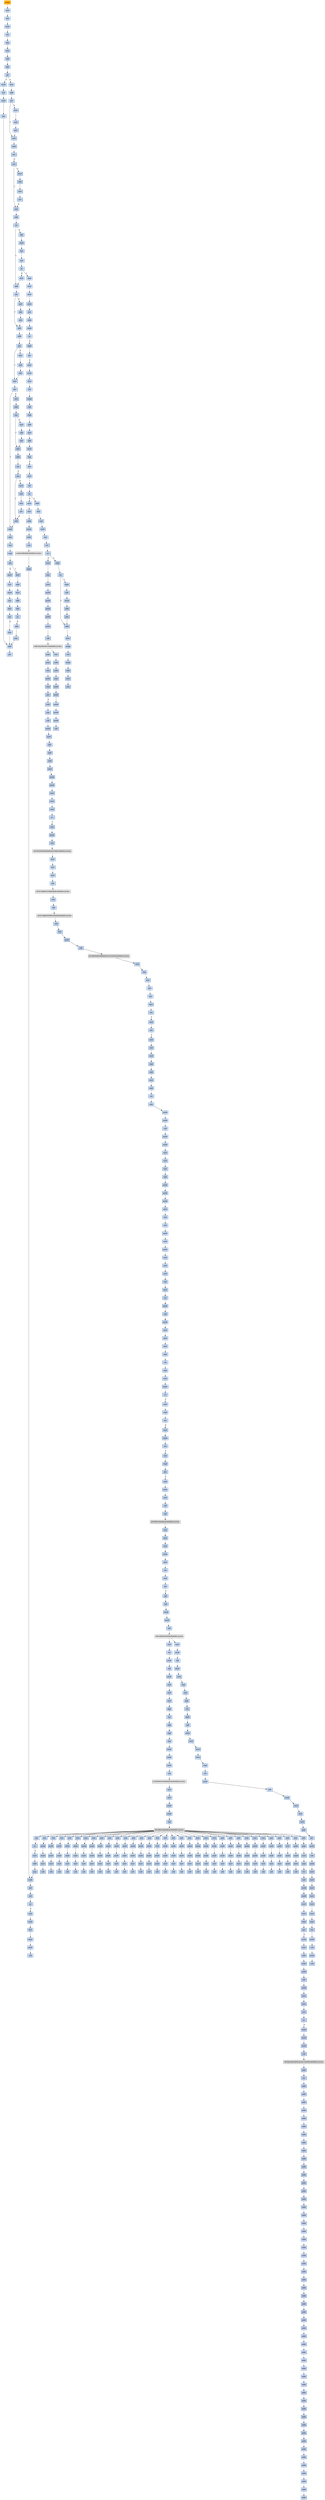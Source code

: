 strict digraph G {
	graph [bgcolor=transparent,
		name=G
	];
	node [color=lightsteelblue,
		fillcolor=lightsteelblue,
		shape=rectangle,
		style=filled
	];
	a0x00428770pusha_	[color=lightgrey,
		fillcolor=orange,
		label=pusha];
	a0x00428771movl_0x41b000UINT32_esi	[label=movl];
	a0x00428770pusha_ -> a0x00428771movl_0x41b000UINT32_esi	[color="#000000"];
	a0x00428776leal__106496esi__edi	[label=leal];
	a0x00428771movl_0x41b000UINT32_esi -> a0x00428776leal__106496esi__edi	[color="#000000"];
	a0x0042877cpushl_edi	[label=pushl];
	a0x00428776leal__106496esi__edi -> a0x0042877cpushl_edi	[color="#000000"];
	a0x0042877dorl_0xffffffffUINT8_ebp	[label=orl];
	a0x0042877cpushl_edi -> a0x0042877dorl_0xffffffffUINT8_ebp	[color="#000000"];
	a0x00428780jmp_0x00428792	[label=jmp];
	a0x0042877dorl_0xffffffffUINT8_ebp -> a0x00428780jmp_0x00428792	[color="#000000"];
	a0x00428792movl_esi__ebx	[label=movl];
	a0x00428780jmp_0x00428792 -> a0x00428792movl_esi__ebx	[color="#000000"];
	a0x00428794subl_0xfffffffcUINT8_esi	[label=subl];
	a0x00428792movl_esi__ebx -> a0x00428794subl_0xfffffffcUINT8_esi	[color="#000000"];
	a0x00428797adcl_ebx_ebx	[label=adcl];
	a0x00428794subl_0xfffffffcUINT8_esi -> a0x00428797adcl_ebx_ebx	[color="#000000"];
	a0x00428799jb_0x00428788	[label=jb];
	a0x00428797adcl_ebx_ebx -> a0x00428799jb_0x00428788	[color="#000000"];
	a0x00428788movb_esi__al	[label=movb];
	a0x00428799jb_0x00428788 -> a0x00428788movb_esi__al	[color="#000000",
		label=T];
	a0x0042879bmovl_0x1UINT32_eax	[label=movl];
	a0x00428799jb_0x00428788 -> a0x0042879bmovl_0x1UINT32_eax	[color="#000000",
		label=F];
	a0x0042878aincl_esi	[label=incl];
	a0x00428788movb_esi__al -> a0x0042878aincl_esi	[color="#000000"];
	a0x0042878bmovb_al_edi_	[label=movb];
	a0x0042878aincl_esi -> a0x0042878bmovb_al_edi_	[color="#000000"];
	a0x0042878dincl_edi	[label=incl];
	a0x0042878bmovb_al_edi_ -> a0x0042878dincl_edi	[color="#000000"];
	a0x0042878eaddl_ebx_ebx	[label=addl];
	a0x0042878dincl_edi -> a0x0042878eaddl_ebx_ebx	[color="#000000"];
	a0x00428790jne_0x00428799	[label=jne];
	a0x0042878eaddl_ebx_ebx -> a0x00428790jne_0x00428799	[color="#000000"];
	a0x004287a0addl_ebx_ebx	[label=addl];
	a0x0042879bmovl_0x1UINT32_eax -> a0x004287a0addl_ebx_ebx	[color="#000000"];
	a0x004287a2jne_0x004287ab	[label=jne];
	a0x004287a0addl_ebx_ebx -> a0x004287a2jne_0x004287ab	[color="#000000"];
	a0x004287abadcl_eax_eax	[label=adcl];
	a0x004287a2jne_0x004287ab -> a0x004287abadcl_eax_eax	[color="#000000",
		label=T];
	a0x004287a4movl_esi__ebx	[label=movl];
	a0x004287a2jne_0x004287ab -> a0x004287a4movl_esi__ebx	[color="#000000",
		label=F];
	a0x004287adaddl_ebx_ebx	[label=addl];
	a0x004287abadcl_eax_eax -> a0x004287adaddl_ebx_ebx	[color="#000000"];
	a0x004287afjae_0x004287a0	[label=jae];
	a0x004287adaddl_ebx_ebx -> a0x004287afjae_0x004287a0	[color="#000000"];
	a0x004287b1jne_0x004287bc	[label=jne];
	a0x004287afjae_0x004287a0 -> a0x004287b1jne_0x004287bc	[color="#000000",
		label=F];
	a0x004287bcxorl_ecx_ecx	[label=xorl];
	a0x004287b1jne_0x004287bc -> a0x004287bcxorl_ecx_ecx	[color="#000000",
		label=T];
	a0x004287b3movl_esi__ebx	[label=movl];
	a0x004287b1jne_0x004287bc -> a0x004287b3movl_esi__ebx	[color="#000000",
		label=F];
	a0x004287besubl_0x3UINT8_eax	[label=subl];
	a0x004287bcxorl_ecx_ecx -> a0x004287besubl_0x3UINT8_eax	[color="#000000"];
	a0x004287c1jb_0x004287d0	[label=jb];
	a0x004287besubl_0x3UINT8_eax -> a0x004287c1jb_0x004287d0	[color="#000000"];
	a0x004287d0addl_ebx_ebx	[label=addl];
	a0x004287c1jb_0x004287d0 -> a0x004287d0addl_ebx_ebx	[color="#000000",
		label=T];
	a0x004287c3shll_0x8UINT8_eax	[label=shll];
	a0x004287c1jb_0x004287d0 -> a0x004287c3shll_0x8UINT8_eax	[color="#000000",
		label=F];
	a0x004287d2jne_0x004287db	[label=jne];
	a0x004287d0addl_ebx_ebx -> a0x004287d2jne_0x004287db	[color="#000000"];
	a0x004287dbadcl_ecx_ecx	[label=adcl];
	a0x004287d2jne_0x004287db -> a0x004287dbadcl_ecx_ecx	[color="#000000",
		label=T];
	a0x004287d4movl_esi__ebx	[label=movl];
	a0x004287d2jne_0x004287db -> a0x004287d4movl_esi__ebx	[color="#000000",
		label=F];
	a0x004287ddaddl_ebx_ebx	[label=addl];
	a0x004287dbadcl_ecx_ecx -> a0x004287ddaddl_ebx_ebx	[color="#000000"];
	a0x004287dfjne_0x004287e8	[label=jne];
	a0x004287ddaddl_ebx_ebx -> a0x004287dfjne_0x004287e8	[color="#000000"];
	a0x004287e8adcl_ecx_ecx	[label=adcl];
	a0x004287dfjne_0x004287e8 -> a0x004287e8adcl_ecx_ecx	[color="#000000",
		label=T];
	a0x004287e1movl_esi__ebx	[label=movl];
	a0x004287dfjne_0x004287e8 -> a0x004287e1movl_esi__ebx	[color="#000000",
		label=F];
	a0x004287eajne_0x0042880c	[label=jne];
	a0x004287e8adcl_ecx_ecx -> a0x004287eajne_0x0042880c	[color="#000000"];
	a0x0042880ccmpl_0xfffff300UINT32_ebp	[label=cmpl];
	a0x004287eajne_0x0042880c -> a0x0042880ccmpl_0xfffff300UINT32_ebp	[color="#000000",
		label=T];
	a0x004287ecincl_ecx	[label=incl];
	a0x004287eajne_0x0042880c -> a0x004287ecincl_ecx	[color="#000000",
		label=F];
	a0x00428812adcl_0x1UINT8_ecx	[label=adcl];
	a0x0042880ccmpl_0xfffff300UINT32_ebp -> a0x00428812adcl_0x1UINT8_ecx	[color="#000000"];
	a0x00428815leal_ediebp__edx	[label=leal];
	a0x00428812adcl_0x1UINT8_ecx -> a0x00428815leal_ediebp__edx	[color="#000000"];
	a0x00428818cmpl_0xfffffffcUINT8_ebp	[label=cmpl];
	a0x00428815leal_ediebp__edx -> a0x00428818cmpl_0xfffffffcUINT8_ebp	[color="#000000"];
	a0x0042881bjbe_0x0042882c	[label=jbe];
	a0x00428818cmpl_0xfffffffcUINT8_ebp -> a0x0042881bjbe_0x0042882c	[color="#000000"];
	a0x0042881dmovb_edx__al	[label=movb];
	a0x0042881bjbe_0x0042882c -> a0x0042881dmovb_edx__al	[color="#000000",
		label=F];
	a0x0042882cmovl_edx__eax	[label=movl];
	a0x0042881bjbe_0x0042882c -> a0x0042882cmovl_edx__eax	[color="#000000",
		label=T];
	a0x0042881fincl_edx	[label=incl];
	a0x0042881dmovb_edx__al -> a0x0042881fincl_edx	[color="#000000"];
	a0x00428820movb_al_edi_	[label=movb];
	a0x0042881fincl_edx -> a0x00428820movb_al_edi_	[color="#000000"];
	a0x00428822incl_edi	[label=incl];
	a0x00428820movb_al_edi_ -> a0x00428822incl_edi	[color="#000000"];
	a0x00428823decl_ecx	[label=decl];
	a0x00428822incl_edi -> a0x00428823decl_ecx	[color="#000000"];
	a0x00428824jne_0x0042881d	[label=jne];
	a0x00428823decl_ecx -> a0x00428824jne_0x0042881d	[color="#000000"];
	a0x00428826jmp_0x0042878e	[label=jmp];
	a0x00428824jne_0x0042881d -> a0x00428826jmp_0x0042878e	[color="#000000",
		label=F];
	a0x00428826jmp_0x0042878e -> a0x0042878eaddl_ebx_ebx	[color="#000000"];
	a0x004287c6movb_esi__al	[label=movb];
	a0x004287c3shll_0x8UINT8_eax -> a0x004287c6movb_esi__al	[color="#000000"];
	a0x004287c8incl_esi	[label=incl];
	a0x004287c6movb_esi__al -> a0x004287c8incl_esi	[color="#000000"];
	a0x004287c9xorl_0xffffffffUINT8_eax	[label=xorl];
	a0x004287c8incl_esi -> a0x004287c9xorl_0xffffffffUINT8_eax	[color="#000000"];
	a0x004287ccje_0x00428842	[label=je];
	a0x004287c9xorl_0xffffffffUINT8_eax -> a0x004287ccje_0x00428842	[color="#000000"];
	a0x004287cemovl_eax_ebp	[label=movl];
	a0x004287ccje_0x00428842 -> a0x004287cemovl_eax_ebp	[color="#000000",
		label=F];
	a0x00428842popl_esi	[label=popl];
	a0x004287ccje_0x00428842 -> a0x00428842popl_esi	[color="#000000",
		label=T];
	a0x004287cemovl_eax_ebp -> a0x004287d0addl_ebx_ebx	[color="#000000"];
	a0x0042882eaddl_0x4UINT8_edx	[label=addl];
	a0x0042882cmovl_edx__eax -> a0x0042882eaddl_0x4UINT8_edx	[color="#000000"];
	a0x00428831movl_eax_edi_	[label=movl];
	a0x0042882eaddl_0x4UINT8_edx -> a0x00428831movl_eax_edi_	[color="#000000"];
	a0x00428833addl_0x4UINT8_edi	[label=addl];
	a0x00428831movl_eax_edi_ -> a0x00428833addl_0x4UINT8_edi	[color="#000000"];
	a0x00428836subl_0x4UINT8_ecx	[label=subl];
	a0x00428833addl_0x4UINT8_edi -> a0x00428836subl_0x4UINT8_ecx	[color="#000000"];
	a0x00428839ja_0x0042882c	[label=ja];
	a0x00428836subl_0x4UINT8_ecx -> a0x00428839ja_0x0042882c	[color="#000000"];
	a0x0042883baddl_ecx_edi	[label=addl];
	a0x00428839ja_0x0042882c -> a0x0042883baddl_ecx_edi	[color="#000000",
		label=F];
	a0x0042883djmp_0x0042878e	[label=jmp];
	a0x0042883baddl_ecx_edi -> a0x0042883djmp_0x0042878e	[color="#000000"];
	a0x0042883djmp_0x0042878e -> a0x0042878eaddl_ebx_ebx	[color="#000000"];
	a0x004287d6subl_0xfffffffcUINT8_esi	[label=subl];
	a0x004287d4movl_esi__ebx -> a0x004287d6subl_0xfffffffcUINT8_esi	[color="#000000"];
	a0x004287d9adcl_ebx_ebx	[label=adcl];
	a0x004287d6subl_0xfffffffcUINT8_esi -> a0x004287d9adcl_ebx_ebx	[color="#000000"];
	a0x004287d9adcl_ebx_ebx -> a0x004287dbadcl_ecx_ecx	[color="#000000"];
	a0x004287edaddl_ebx_ebx	[label=addl];
	a0x004287ecincl_ecx -> a0x004287edaddl_ebx_ebx	[color="#000000"];
	a0x004287efjne_0x004287f8	[label=jne];
	a0x004287edaddl_ebx_ebx -> a0x004287efjne_0x004287f8	[color="#000000"];
	a0x004287f8adcl_ecx_ecx	[label=adcl];
	a0x004287efjne_0x004287f8 -> a0x004287f8adcl_ecx_ecx	[color="#000000",
		label=T];
	a0x004287f1movl_esi__ebx	[label=movl];
	a0x004287efjne_0x004287f8 -> a0x004287f1movl_esi__ebx	[color="#000000",
		label=F];
	a0x004287faaddl_ebx_ebx	[label=addl];
	a0x004287f8adcl_ecx_ecx -> a0x004287faaddl_ebx_ebx	[color="#000000"];
	a0x004287fcjae_0x004287ed	[label=jae];
	a0x004287faaddl_ebx_ebx -> a0x004287fcjae_0x004287ed	[color="#000000"];
	a0x004287fejne_0x00428809	[label=jne];
	a0x004287fcjae_0x004287ed -> a0x004287fejne_0x00428809	[color="#000000",
		label=F];
	a0x00428809addl_0x2UINT8_ecx	[label=addl];
	a0x004287fejne_0x00428809 -> a0x00428809addl_0x2UINT8_ecx	[color="#000000",
		label=T];
	a0x00428800movl_esi__ebx	[label=movl];
	a0x004287fejne_0x00428809 -> a0x00428800movl_esi__ebx	[color="#000000",
		label=F];
	a0x00428809addl_0x2UINT8_ecx -> a0x0042880ccmpl_0xfffff300UINT32_ebp	[color="#000000"];
	a0x004287e3subl_0xfffffffcUINT8_esi	[label=subl];
	a0x004287e1movl_esi__ebx -> a0x004287e3subl_0xfffffffcUINT8_esi	[color="#000000"];
	a0x004287e6adcl_ebx_ebx	[label=adcl];
	a0x004287e3subl_0xfffffffcUINT8_esi -> a0x004287e6adcl_ebx_ebx	[color="#000000"];
	a0x004287e6adcl_ebx_ebx -> a0x004287e8adcl_ecx_ecx	[color="#000000"];
	a0x004287b5subl_0xfffffffcUINT8_esi	[label=subl];
	a0x004287b3movl_esi__ebx -> a0x004287b5subl_0xfffffffcUINT8_esi	[color="#000000"];
	a0x004287b8adcl_ebx_ebx	[label=adcl];
	a0x004287b5subl_0xfffffffcUINT8_esi -> a0x004287b8adcl_ebx_ebx	[color="#000000"];
	a0x004287bajae_0x004287a0	[label=jae];
	a0x004287b8adcl_ebx_ebx -> a0x004287bajae_0x004287a0	[color="#000000"];
	a0x004287bajae_0x004287a0 -> a0x004287bcxorl_ecx_ecx	[color="#000000",
		label=F];
	a0x004287a6subl_0xfffffffcUINT8_esi	[label=subl];
	a0x004287a4movl_esi__ebx -> a0x004287a6subl_0xfffffffcUINT8_esi	[color="#000000"];
	a0x004287a9adcl_ebx_ebx	[label=adcl];
	a0x004287a6subl_0xfffffffcUINT8_esi -> a0x004287a9adcl_ebx_ebx	[color="#000000"];
	a0x004287a9adcl_ebx_ebx -> a0x004287abadcl_eax_eax	[color="#000000"];
	a0x00428802subl_0xfffffffcUINT8_esi	[label=subl];
	a0x00428800movl_esi__ebx -> a0x00428802subl_0xfffffffcUINT8_esi	[color="#000000"];
	a0x00428805adcl_ebx_ebx	[label=adcl];
	a0x00428802subl_0xfffffffcUINT8_esi -> a0x00428805adcl_ebx_ebx	[color="#000000"];
	a0x00428807jae_0x004287ed	[label=jae];
	a0x00428805adcl_ebx_ebx -> a0x00428807jae_0x004287ed	[color="#000000"];
	a0x00428807jae_0x004287ed -> a0x00428809addl_0x2UINT8_ecx	[color="#000000",
		label=F];
	a0x004287f3subl_0xfffffffcUINT8_esi	[label=subl];
	a0x004287f1movl_esi__ebx -> a0x004287f3subl_0xfffffffcUINT8_esi	[color="#000000"];
	a0x004287f6adcl_ebx_ebx	[label=adcl];
	a0x004287f3subl_0xfffffffcUINT8_esi -> a0x004287f6adcl_ebx_ebx	[color="#000000"];
	a0x004287f6adcl_ebx_ebx -> a0x004287f8adcl_ecx_ecx	[color="#000000"];
	a0x00428843movl_esi_edi	[label=movl];
	a0x00428842popl_esi -> a0x00428843movl_esi_edi	[color="#000000"];
	a0x00428845movl_0x647UINT32_ecx	[label=movl];
	a0x00428843movl_esi_edi -> a0x00428845movl_0x647UINT32_ecx	[color="#000000"];
	a0x0042884amovb_edi__al	[label=movb];
	a0x00428845movl_0x647UINT32_ecx -> a0x0042884amovb_edi__al	[color="#000000"];
	a0x0042884cincl_edi	[label=incl];
	a0x0042884amovb_edi__al -> a0x0042884cincl_edi	[color="#000000"];
	a0x0042884dsubb_0xffffffe8UINT8_al	[label=subb];
	a0x0042884cincl_edi -> a0x0042884dsubb_0xffffffe8UINT8_al	[color="#000000"];
	a0x0042884fcmpb_0x1UINT8_al	[label=cmpb];
	a0x0042884dsubb_0xffffffe8UINT8_al -> a0x0042884fcmpb_0x1UINT8_al	[color="#000000"];
	a0x00428851ja_0x0042884a	[label=ja];
	a0x0042884fcmpb_0x1UINT8_al -> a0x00428851ja_0x0042884a	[color="#000000"];
	a0x00428853cmpb_0x5UINT8_edi_	[label=cmpb];
	a0x00428851ja_0x0042884a -> a0x00428853cmpb_0x5UINT8_edi_	[color="#000000",
		label=F];
	a0x00428856jne_0x0042884a	[label=jne];
	a0x00428853cmpb_0x5UINT8_edi_ -> a0x00428856jne_0x0042884a	[color="#000000"];
	a0x00428858movl_edi__eax	[label=movl];
	a0x00428856jne_0x0042884a -> a0x00428858movl_edi__eax	[color="#000000",
		label=F];
	a0x0042885amovb_0x4edi__bl	[label=movb];
	a0x00428858movl_edi__eax -> a0x0042885amovb_0x4edi__bl	[color="#000000"];
	a0x0042885dshrw_0x8UINT8_ax	[label=shrw];
	a0x0042885amovb_0x4edi__bl -> a0x0042885dshrw_0x8UINT8_ax	[color="#000000"];
	a0x00428861roll_0x10UINT8_eax	[label=roll];
	a0x0042885dshrw_0x8UINT8_ax -> a0x00428861roll_0x10UINT8_eax	[color="#000000"];
	a0x00428864xchgb_al_ah	[label=xchgb];
	a0x00428861roll_0x10UINT8_eax -> a0x00428864xchgb_al_ah	[color="#000000"];
	a0x00428866subl_edi_eax	[label=subl];
	a0x00428864xchgb_al_ah -> a0x00428866subl_edi_eax	[color="#000000"];
	a0x00428868subb_0xffffffe8UINT8_bl	[label=subb];
	a0x00428866subl_edi_eax -> a0x00428868subb_0xffffffe8UINT8_bl	[color="#000000"];
	a0x0042886baddl_esi_eax	[label=addl];
	a0x00428868subb_0xffffffe8UINT8_bl -> a0x0042886baddl_esi_eax	[color="#000000"];
	a0x0042886dmovl_eax_edi_	[label=movl];
	a0x0042886baddl_esi_eax -> a0x0042886dmovl_eax_edi_	[color="#000000"];
	a0x0042886faddl_0x5UINT8_edi	[label=addl];
	a0x0042886dmovl_eax_edi_ -> a0x0042886faddl_0x5UINT8_edi	[color="#000000"];
	a0x00428872movb_bl_al	[label=movb];
	a0x0042886faddl_0x5UINT8_edi -> a0x00428872movb_bl_al	[color="#000000"];
	a0x00428874loop_0x0042884f	[label=loop];
	a0x00428872movb_bl_al -> a0x00428874loop_0x0042884f	[color="#000000"];
	a0x00428876leal_0x25000esi__edi	[label=leal];
	a0x00428874loop_0x0042884f -> a0x00428876leal_0x25000esi__edi	[color="#000000",
		label=F];
	a0x0042887cmovl_edi__eax	[label=movl];
	a0x00428876leal_0x25000esi__edi -> a0x0042887cmovl_edi__eax	[color="#000000"];
	a0x0042887eorl_eax_eax	[label=orl];
	a0x0042887cmovl_edi__eax -> a0x0042887eorl_eax_eax	[color="#000000"];
	a0x00428880je_0x004288be	[label=je];
	a0x0042887eorl_eax_eax -> a0x00428880je_0x004288be	[color="#000000"];
	a0x00428882movl_0x4edi__ebx	[label=movl];
	a0x00428880je_0x004288be -> a0x00428882movl_0x4edi__ebx	[color="#000000",
		label=F];
	a0x004288beaddl_0x4UINT8_edi	[label=addl];
	a0x00428880je_0x004288be -> a0x004288beaddl_0x4UINT8_edi	[color="#000000",
		label=T];
	a0x00428885leal_0x2860ceaxesi__eax	[label=leal];
	a0x00428882movl_0x4edi__ebx -> a0x00428885leal_0x2860ceaxesi__eax	[color="#000000"];
	a0x0042888caddl_esi_ebx	[label=addl];
	a0x00428885leal_0x2860ceaxesi__eax -> a0x0042888caddl_esi_ebx	[color="#000000"];
	a0x0042888epushl_eax	[label=pushl];
	a0x0042888caddl_esi_ebx -> a0x0042888epushl_eax	[color="#000000"];
	a0x0042888faddl_0x8UINT8_edi	[label=addl];
	a0x0042888epushl_eax -> a0x0042888faddl_0x8UINT8_edi	[color="#000000"];
	a0x00428892call_0x286b0esi_	[label=call];
	a0x0042888faddl_0x8UINT8_edi -> a0x00428892call_0x286b0esi_	[color="#000000"];
	LOADLIBRARYA_KERNEL32_DLL	[color=lightgrey,
		fillcolor=lightgrey,
		label="LOADLIBRARYA-KERNEL32-DLL"];
	a0x00428892call_0x286b0esi_ -> LOADLIBRARYA_KERNEL32_DLL	[color="#000000"];
	a0x00428898xchgl_eax_ebp	[label=xchgl];
	LOADLIBRARYA_KERNEL32_DLL -> a0x00428898xchgl_eax_ebp	[color="#000000"];
	a0x00428899movb_edi__al	[label=movb];
	a0x00428898xchgl_eax_ebp -> a0x00428899movb_edi__al	[color="#000000"];
	a0x0042889bincl_edi	[label=incl];
	a0x00428899movb_edi__al -> a0x0042889bincl_edi	[color="#000000"];
	a0x0042889corb_al_al	[label=orb];
	a0x0042889bincl_edi -> a0x0042889corb_al_al	[color="#000000"];
	a0x0042889eje_0x0042887c	[label=je];
	a0x0042889corb_al_al -> a0x0042889eje_0x0042887c	[color="#000000"];
	a0x004288a0movl_edi_ecx	[label=movl];
	a0x0042889eje_0x0042887c -> a0x004288a0movl_edi_ecx	[color="#000000",
		label=F];
	a0x004288a2pushl_edi	[label=pushl];
	a0x004288a0movl_edi_ecx -> a0x004288a2pushl_edi	[color="#000000"];
	a0x004288a3decl_eax	[label=decl];
	a0x004288a2pushl_edi -> a0x004288a3decl_eax	[color="#000000"];
	a0x004288a4repnz_scasb_es_edi__al	[label=repnz];
	a0x004288a3decl_eax -> a0x004288a4repnz_scasb_es_edi__al	[color="#000000"];
	a0x004288a6pushl_ebp	[label=pushl];
	a0x004288a4repnz_scasb_es_edi__al -> a0x004288a6pushl_ebp	[color="#000000"];
	a0x004288a7call_0x286b8esi_	[label=call];
	a0x004288a6pushl_ebp -> a0x004288a7call_0x286b8esi_	[color="#000000"];
	GETPROCADDRESS_KERNEL32_DLL	[color=lightgrey,
		fillcolor=lightgrey,
		label="GETPROCADDRESS-KERNEL32-DLL"];
	a0x004288adorl_eax_eax	[label=orl];
	GETPROCADDRESS_KERNEL32_DLL -> a0x004288adorl_eax_eax	[color="#000000"];
	a0x00407b7fxorl_0x41f358_eax	[label=xorl];
	GETPROCADDRESS_KERNEL32_DLL -> a0x00407b7fxorl_0x41f358_eax	[color="#000000"];
	a0x00407b92xorl_0x41f358_eax	[label=xorl];
	GETPROCADDRESS_KERNEL32_DLL -> a0x00407b92xorl_0x41f358_eax	[color="#000000"];
	a0x00407ba5xorl_0x41f358_eax	[label=xorl];
	GETPROCADDRESS_KERNEL32_DLL -> a0x00407ba5xorl_0x41f358_eax	[color="#000000"];
	a0x00407bb8xorl_0x41f358_eax	[label=xorl];
	GETPROCADDRESS_KERNEL32_DLL -> a0x00407bb8xorl_0x41f358_eax	[color="#000000"];
	a0x00407bcbxorl_0x41f358_eax	[label=xorl];
	GETPROCADDRESS_KERNEL32_DLL -> a0x00407bcbxorl_0x41f358_eax	[color="#000000"];
	a0x00407bdexorl_0x41f358_eax	[label=xorl];
	GETPROCADDRESS_KERNEL32_DLL -> a0x00407bdexorl_0x41f358_eax	[color="#000000"];
	a0x00407bf1xorl_0x41f358_eax	[label=xorl];
	GETPROCADDRESS_KERNEL32_DLL -> a0x00407bf1xorl_0x41f358_eax	[color="#000000"];
	a0x00407c04xorl_0x41f358_eax	[label=xorl];
	GETPROCADDRESS_KERNEL32_DLL -> a0x00407c04xorl_0x41f358_eax	[color="#000000"];
	a0x00407c17xorl_0x41f358_eax	[label=xorl];
	GETPROCADDRESS_KERNEL32_DLL -> a0x00407c17xorl_0x41f358_eax	[color="#000000"];
	a0x00407c2axorl_0x41f358_eax	[label=xorl];
	GETPROCADDRESS_KERNEL32_DLL -> a0x00407c2axorl_0x41f358_eax	[color="#000000"];
	a0x00407c3dxorl_0x41f358_eax	[label=xorl];
	GETPROCADDRESS_KERNEL32_DLL -> a0x00407c3dxorl_0x41f358_eax	[color="#000000"];
	a0x00407c50xorl_0x41f358_eax	[label=xorl];
	GETPROCADDRESS_KERNEL32_DLL -> a0x00407c50xorl_0x41f358_eax	[color="#000000"];
	a0x00407c63xorl_0x41f358_eax	[label=xorl];
	GETPROCADDRESS_KERNEL32_DLL -> a0x00407c63xorl_0x41f358_eax	[color="#000000"];
	a0x00407c76xorl_0x41f358_eax	[label=xorl];
	GETPROCADDRESS_KERNEL32_DLL -> a0x00407c76xorl_0x41f358_eax	[color="#000000"];
	a0x00407c89xorl_0x41f358_eax	[label=xorl];
	GETPROCADDRESS_KERNEL32_DLL -> a0x00407c89xorl_0x41f358_eax	[color="#000000"];
	a0x00407c9cxorl_0x41f358_eax	[label=xorl];
	GETPROCADDRESS_KERNEL32_DLL -> a0x00407c9cxorl_0x41f358_eax	[color="#000000"];
	a0x00407cafxorl_0x41f358_eax	[label=xorl];
	GETPROCADDRESS_KERNEL32_DLL -> a0x00407cafxorl_0x41f358_eax	[color="#000000"];
	a0x00407cc2xorl_0x41f358_eax	[label=xorl];
	GETPROCADDRESS_KERNEL32_DLL -> a0x00407cc2xorl_0x41f358_eax	[color="#000000"];
	a0x00407cd5xorl_0x41f358_eax	[label=xorl];
	GETPROCADDRESS_KERNEL32_DLL -> a0x00407cd5xorl_0x41f358_eax	[color="#000000"];
	a0x00407ce8xorl_0x41f358_eax	[label=xorl];
	GETPROCADDRESS_KERNEL32_DLL -> a0x00407ce8xorl_0x41f358_eax	[color="#000000"];
	a0x00407cfbxorl_0x41f358_eax	[label=xorl];
	GETPROCADDRESS_KERNEL32_DLL -> a0x00407cfbxorl_0x41f358_eax	[color="#000000"];
	a0x00407d0exorl_0x41f358_eax	[label=xorl];
	GETPROCADDRESS_KERNEL32_DLL -> a0x00407d0exorl_0x41f358_eax	[color="#000000"];
	a0x00407d21xorl_0x41f358_eax	[label=xorl];
	GETPROCADDRESS_KERNEL32_DLL -> a0x00407d21xorl_0x41f358_eax	[color="#000000"];
	a0x00407d34xorl_0x41f358_eax	[label=xorl];
	GETPROCADDRESS_KERNEL32_DLL -> a0x00407d34xorl_0x41f358_eax	[color="#000000"];
	a0x00407d47xorl_0x41f358_eax	[label=xorl];
	GETPROCADDRESS_KERNEL32_DLL -> a0x00407d47xorl_0x41f358_eax	[color="#000000"];
	a0x00407d5axorl_0x41f358_eax	[label=xorl];
	GETPROCADDRESS_KERNEL32_DLL -> a0x00407d5axorl_0x41f358_eax	[color="#000000"];
	a0x00407d6dxorl_0x41f358_eax	[label=xorl];
	GETPROCADDRESS_KERNEL32_DLL -> a0x00407d6dxorl_0x41f358_eax	[color="#000000"];
	a0x00407d80xorl_0x41f358_eax	[label=xorl];
	GETPROCADDRESS_KERNEL32_DLL -> a0x00407d80xorl_0x41f358_eax	[color="#000000"];
	a0x00407d93xorl_0x41f358_eax	[label=xorl];
	GETPROCADDRESS_KERNEL32_DLL -> a0x00407d93xorl_0x41f358_eax	[color="#000000"];
	a0x00407da6xorl_0x41f358_eax	[label=xorl];
	GETPROCADDRESS_KERNEL32_DLL -> a0x00407da6xorl_0x41f358_eax	[color="#000000"];
	a0x00407db9xorl_0x41f358_eax	[label=xorl];
	GETPROCADDRESS_KERNEL32_DLL -> a0x00407db9xorl_0x41f358_eax	[color="#000000"];
	a0x00407dccxorl_0x41f358_eax	[label=xorl];
	GETPROCADDRESS_KERNEL32_DLL -> a0x00407dccxorl_0x41f358_eax	[color="#000000"];
	a0x00407ddfxorl_0x41f358_eax	[label=xorl];
	GETPROCADDRESS_KERNEL32_DLL -> a0x00407ddfxorl_0x41f358_eax	[color="#000000"];
	a0x004288afje_0x004288b8	[label=je];
	a0x004288adorl_eax_eax -> a0x004288afje_0x004288b8	[color="#000000"];
	a0x004288b1movl_eax_ebx_	[label=movl];
	a0x004288afje_0x004288b8 -> a0x004288b1movl_eax_ebx_	[color="#000000",
		label=F];
	a0x004288b3addl_0x4UINT8_ebx	[label=addl];
	a0x004288b1movl_eax_ebx_ -> a0x004288b3addl_0x4UINT8_ebx	[color="#000000"];
	a0x004288b6jmp_0x00428899	[label=jmp];
	a0x004288b3addl_0x4UINT8_ebx -> a0x004288b6jmp_0x00428899	[color="#000000"];
	a0x004288b6jmp_0x00428899 -> a0x00428899movb_edi__al	[color="#000000"];
	a0x004288c1leal__4esi__ebx	[label=leal];
	a0x004288beaddl_0x4UINT8_edi -> a0x004288c1leal__4esi__ebx	[color="#000000"];
	a0x004288c4xorl_eax_eax	[label=xorl];
	a0x004288c1leal__4esi__ebx -> a0x004288c4xorl_eax_eax	[color="#000000"];
	a0x004288c6movb_edi__al	[label=movb];
	a0x004288c4xorl_eax_eax -> a0x004288c6movb_edi__al	[color="#000000"];
	a0x004288c8incl_edi	[label=incl];
	a0x004288c6movb_edi__al -> a0x004288c8incl_edi	[color="#000000"];
	a0x004288c9orl_eax_eax	[label=orl];
	a0x004288c8incl_edi -> a0x004288c9orl_eax_eax	[color="#000000"];
	a0x004288cbje_0x004288ef	[label=je];
	a0x004288c9orl_eax_eax -> a0x004288cbje_0x004288ef	[color="#000000"];
	a0x004288cdcmpb_0xffffffefUINT8_al	[label=cmpb];
	a0x004288cbje_0x004288ef -> a0x004288cdcmpb_0xffffffefUINT8_al	[color="#000000",
		label=F];
	a0x004288efmovl_0x286bcesi__ebp	[label=movl];
	a0x004288cbje_0x004288ef -> a0x004288efmovl_0x286bcesi__ebp	[color="#000000",
		label=T];
	a0x004288cfja_0x004288e2	[label=ja];
	a0x004288cdcmpb_0xffffffefUINT8_al -> a0x004288cfja_0x004288e2	[color="#000000"];
	a0x004288d1addl_eax_ebx	[label=addl];
	a0x004288cfja_0x004288e2 -> a0x004288d1addl_eax_ebx	[color="#000000",
		label=F];
	a0x004288e2andb_0xfUINT8_al	[label=andb];
	a0x004288cfja_0x004288e2 -> a0x004288e2andb_0xfUINT8_al	[color="#000000",
		label=T];
	a0x004288d3movl_ebx__eax	[label=movl];
	a0x004288d1addl_eax_ebx -> a0x004288d3movl_ebx__eax	[color="#000000"];
	a0x004288d5xchgb_al_ah	[label=xchgb];
	a0x004288d3movl_ebx__eax -> a0x004288d5xchgb_al_ah	[color="#000000"];
	a0x004288d7roll_0x10UINT8_eax	[label=roll];
	a0x004288d5xchgb_al_ah -> a0x004288d7roll_0x10UINT8_eax	[color="#000000"];
	a0x004288daxchgb_al_ah	[label=xchgb];
	a0x004288d7roll_0x10UINT8_eax -> a0x004288daxchgb_al_ah	[color="#000000"];
	a0x004288dcaddl_esi_eax	[label=addl];
	a0x004288daxchgb_al_ah -> a0x004288dcaddl_esi_eax	[color="#000000"];
	a0x004288demovl_eax_ebx_	[label=movl];
	a0x004288dcaddl_esi_eax -> a0x004288demovl_eax_ebx_	[color="#000000"];
	a0x004288e0jmp_0x004288c4	[label=jmp];
	a0x004288demovl_eax_ebx_ -> a0x004288e0jmp_0x004288c4	[color="#000000"];
	a0x004288e4shll_0x10UINT8_eax	[label=shll];
	a0x004288e2andb_0xfUINT8_al -> a0x004288e4shll_0x10UINT8_eax	[color="#000000"];
	a0x004288e7movw_edi__ax	[label=movw];
	a0x004288e4shll_0x10UINT8_eax -> a0x004288e7movw_edi__ax	[color="#000000"];
	a0x004288eaaddl_0x2UINT8_edi	[label=addl];
	a0x004288e7movw_edi__ax -> a0x004288eaaddl_0x2UINT8_edi	[color="#000000"];
	a0x004288edjmp_0x004288d1	[label=jmp];
	a0x004288eaaddl_0x2UINT8_edi -> a0x004288edjmp_0x004288d1	[color="#000000"];
	a0x004288edjmp_0x004288d1 -> a0x004288d1addl_eax_ebx	[color="#000000"];
	a0x004288f5leal__4096esi__edi	[label=leal];
	a0x004288efmovl_0x286bcesi__ebp -> a0x004288f5leal__4096esi__edi	[color="#000000"];
	a0x004288fbmovl_0x1000UINT32_ebx	[label=movl];
	a0x004288f5leal__4096esi__edi -> a0x004288fbmovl_0x1000UINT32_ebx	[color="#000000"];
	a0x00428900pushl_eax	[label=pushl];
	a0x004288fbmovl_0x1000UINT32_ebx -> a0x00428900pushl_eax	[color="#000000"];
	a0x00428901pushl_esp	[label=pushl];
	a0x00428900pushl_eax -> a0x00428901pushl_esp	[color="#000000"];
	a0x00428902pushl_0x4UINT8	[label=pushl];
	a0x00428901pushl_esp -> a0x00428902pushl_0x4UINT8	[color="#000000"];
	a0x00428904pushl_ebx	[label=pushl];
	a0x00428902pushl_0x4UINT8 -> a0x00428904pushl_ebx	[color="#000000"];
	a0x00428905pushl_edi	[label=pushl];
	a0x00428904pushl_ebx -> a0x00428905pushl_edi	[color="#000000"];
	a0x00428906call_ebp	[label=call];
	a0x00428905pushl_edi -> a0x00428906call_ebp	[color="#000000"];
	VIRTUALPROTECT_KERNEL32_DLL	[color=lightgrey,
		fillcolor=lightgrey,
		label="VIRTUALPROTECT-KERNEL32-DLL"];
	a0x00428906call_ebp -> VIRTUALPROTECT_KERNEL32_DLL	[color="#000000"];
	a0x00428908leal_0x20fedi__eax	[label=leal];
	VIRTUALPROTECT_KERNEL32_DLL -> a0x00428908leal_0x20fedi__eax	[color="#000000"];
	a0x0042891dpopl_eax	[label=popl];
	VIRTUALPROTECT_KERNEL32_DLL -> a0x0042891dpopl_eax	[color="#000000"];
	a0x0042890eandb_0x7fUINT8_eax_	[label=andb];
	a0x00428908leal_0x20fedi__eax -> a0x0042890eandb_0x7fUINT8_eax_	[color="#000000"];
	a0x00428911andb_0x7fUINT8_0x28eax_	[label=andb];
	a0x0042890eandb_0x7fUINT8_eax_ -> a0x00428911andb_0x7fUINT8_0x28eax_	[color="#000000"];
	a0x00428915popl_eax	[label=popl];
	a0x00428911andb_0x7fUINT8_0x28eax_ -> a0x00428915popl_eax	[color="#000000"];
	a0x00428916pushl_eax	[label=pushl];
	a0x00428915popl_eax -> a0x00428916pushl_eax	[color="#000000"];
	a0x00428917pushl_esp	[label=pushl];
	a0x00428916pushl_eax -> a0x00428917pushl_esp	[color="#000000"];
	a0x00428918pushl_eax	[label=pushl];
	a0x00428917pushl_esp -> a0x00428918pushl_eax	[color="#000000"];
	a0x00428919pushl_ebx	[label=pushl];
	a0x00428918pushl_eax -> a0x00428919pushl_ebx	[color="#000000"];
	a0x0042891apushl_edi	[label=pushl];
	a0x00428919pushl_ebx -> a0x0042891apushl_edi	[color="#000000"];
	a0x0042891bcall_ebp	[label=call];
	a0x0042891apushl_edi -> a0x0042891bcall_ebp	[color="#000000"];
	a0x0042891epopa_	[label=popa];
	a0x0042891dpopl_eax -> a0x0042891epopa_	[color="#000000"];
	a0x0042891fleal__128esp__eax	[label=leal];
	a0x0042891epopa_ -> a0x0042891fleal__128esp__eax	[color="#000000"];
	a0x00428923pushl_0x0UINT8	[label=pushl];
	a0x0042891fleal__128esp__eax -> a0x00428923pushl_0x0UINT8	[color="#000000"];
	a0x00428925cmpl_eax_esp	[label=cmpl];
	a0x00428923pushl_0x0UINT8 -> a0x00428925cmpl_eax_esp	[color="#000000"];
	a0x00428927jne_0x00428923	[label=jne];
	a0x00428925cmpl_eax_esp -> a0x00428927jne_0x00428923	[color="#000000"];
	a0x00428929subl_0xffffff80UINT8_esp	[label=subl];
	a0x00428927jne_0x00428923 -> a0x00428929subl_0xffffff80UINT8_esp	[color="#000000",
		label=F];
	a0x0042892cjmp_0x00405426	[label=jmp];
	a0x00428929subl_0xffffff80UINT8_esp -> a0x0042892cjmp_0x00405426	[color="#000000"];
	a0x00405426call_0x40b428	[label=call];
	a0x0042892cjmp_0x00405426 -> a0x00405426call_0x40b428	[color="#000000"];
	a0x0040b428pushl_ebp	[label=pushl];
	a0x00405426call_0x40b428 -> a0x0040b428pushl_ebp	[color="#000000"];
	a0x0040b429movl_esp_ebp	[label=movl];
	a0x0040b428pushl_ebp -> a0x0040b429movl_esp_ebp	[color="#000000"];
	a0x0040b42bsubl_0x14UINT8_esp	[label=subl];
	a0x0040b429movl_esp_ebp -> a0x0040b42bsubl_0x14UINT8_esp	[color="#000000"];
	a0x0040b42eandl_0x0UINT8__12ebp_	[label=andl];
	a0x0040b42bsubl_0x14UINT8_esp -> a0x0040b42eandl_0x0UINT8__12ebp_	[color="#000000"];
	a0x0040b432andl_0x0UINT8__8ebp_	[label=andl];
	a0x0040b42eandl_0x0UINT8__12ebp_ -> a0x0040b432andl_0x0UINT8__8ebp_	[color="#000000"];
	a0x0040b436movl_0x41f358_eax	[label=movl];
	a0x0040b432andl_0x0UINT8__8ebp_ -> a0x0040b436movl_0x41f358_eax	[color="#000000"];
	a0x0040b43bpushl_esi	[label=pushl];
	a0x0040b436movl_0x41f358_eax -> a0x0040b43bpushl_esi	[color="#000000"];
	a0x0040b43cpushl_edi	[label=pushl];
	a0x0040b43bpushl_esi -> a0x0040b43cpushl_edi	[color="#000000"];
	a0x0040b43dmovl_0xbb40e64eUINT32_edi	[label=movl];
	a0x0040b43cpushl_edi -> a0x0040b43dmovl_0xbb40e64eUINT32_edi	[color="#000000"];
	a0x0040b442movl_0xffff0000UINT32_esi	[label=movl];
	a0x0040b43dmovl_0xbb40e64eUINT32_edi -> a0x0040b442movl_0xffff0000UINT32_esi	[color="#000000"];
	a0x0040b447cmpl_edi_eax	[label=cmpl];
	a0x0040b442movl_0xffff0000UINT32_esi -> a0x0040b447cmpl_edi_eax	[color="#000000"];
	a0x0040b449je_0x40b458	[label=je];
	a0x0040b447cmpl_edi_eax -> a0x0040b449je_0x40b458	[color="#000000"];
	a0x0040b458leal__12ebp__eax	[label=leal];
	a0x0040b449je_0x40b458 -> a0x0040b458leal__12ebp__eax	[color="#000000",
		label=T];
	a0x0040b45bpushl_eax	[label=pushl];
	a0x0040b458leal__12ebp__eax -> a0x0040b45bpushl_eax	[color="#000000"];
	a0x0040b45ccall_0x413174	[label=call];
	a0x0040b45bpushl_eax -> a0x0040b45ccall_0x413174	[color="#000000"];
	GETSYSTEMTIMEASFILETIME_KERNEL32_DLL	[color=lightgrey,
		fillcolor=lightgrey,
		label="GETSYSTEMTIMEASFILETIME-KERNEL32-DLL"];
	a0x0040b45ccall_0x413174 -> GETSYSTEMTIMEASFILETIME_KERNEL32_DLL	[color="#000000"];
	a0x0040b462movl__8ebp__eax	[label=movl];
	GETSYSTEMTIMEASFILETIME_KERNEL32_DLL -> a0x0040b462movl__8ebp__eax	[color="#000000"];
	a0x0040b465xorl__12ebp__eax	[label=xorl];
	a0x0040b462movl__8ebp__eax -> a0x0040b465xorl__12ebp__eax	[color="#000000"];
	a0x0040b468movl_eax__4ebp_	[label=movl];
	a0x0040b465xorl__12ebp__eax -> a0x0040b468movl_eax__4ebp_	[color="#000000"];
	a0x0040b46bcall_0x413154	[label=call];
	a0x0040b468movl_eax__4ebp_ -> a0x0040b46bcall_0x413154	[color="#000000"];
	GETCURRENTTHREADID_KERNEL32_DLL	[color=lightgrey,
		fillcolor=lightgrey,
		label="GETCURRENTTHREADID-KERNEL32-DLL"];
	a0x0040b46bcall_0x413154 -> GETCURRENTTHREADID_KERNEL32_DLL	[color="#000000"];
	a0x0040b471xorl_eax__4ebp_	[label=xorl];
	GETCURRENTTHREADID_KERNEL32_DLL -> a0x0040b471xorl_eax__4ebp_	[color="#000000"];
	a0x0040b474call_0x413170	[label=call];
	a0x0040b471xorl_eax__4ebp_ -> a0x0040b474call_0x413170	[color="#000000"];
	GETCURRENTPROCESSID_KERNEL32_DLL	[color=lightgrey,
		fillcolor=lightgrey,
		label="GETCURRENTPROCESSID-KERNEL32-DLL"];
	a0x0040b474call_0x413170 -> GETCURRENTPROCESSID_KERNEL32_DLL	[color="#000000"];
	a0x0040b47axorl_eax__4ebp_	[label=xorl];
	GETCURRENTPROCESSID_KERNEL32_DLL -> a0x0040b47axorl_eax__4ebp_	[color="#000000"];
	a0x0040b47dleal__20ebp__eax	[label=leal];
	a0x0040b47axorl_eax__4ebp_ -> a0x0040b47dleal__20ebp__eax	[color="#000000"];
	a0x0040b480pushl_eax	[label=pushl];
	a0x0040b47dleal__20ebp__eax -> a0x0040b480pushl_eax	[color="#000000"];
	a0x0040b481call_0x41316c	[label=call];
	a0x0040b480pushl_eax -> a0x0040b481call_0x41316c	[color="#000000"];
	QUERYPERFORMANCECOUNTER_KERNEL32_DLL	[color=lightgrey,
		fillcolor=lightgrey,
		label="QUERYPERFORMANCECOUNTER-KERNEL32-DLL"];
	a0x0040b481call_0x41316c -> QUERYPERFORMANCECOUNTER_KERNEL32_DLL	[color="#000000"];
	a0x0040b487movl__16ebp__ecx	[label=movl];
	QUERYPERFORMANCECOUNTER_KERNEL32_DLL -> a0x0040b487movl__16ebp__ecx	[color="#000000"];
	a0x0040b48aleal__4ebp__eax	[label=leal];
	a0x0040b487movl__16ebp__ecx -> a0x0040b48aleal__4ebp__eax	[color="#000000"];
	a0x0040b48dxorl__20ebp__ecx	[label=xorl];
	a0x0040b48aleal__4ebp__eax -> a0x0040b48dxorl__20ebp__ecx	[color="#000000"];
	a0x0040b490xorl__4ebp__ecx	[label=xorl];
	a0x0040b48dxorl__20ebp__ecx -> a0x0040b490xorl__4ebp__ecx	[color="#000000"];
	a0x0040b493xorl_eax_ecx	[label=xorl];
	a0x0040b490xorl__4ebp__ecx -> a0x0040b493xorl_eax_ecx	[color="#000000"];
	a0x0040b495cmpl_edi_ecx	[label=cmpl];
	a0x0040b493xorl_eax_ecx -> a0x0040b495cmpl_edi_ecx	[color="#000000"];
	a0x0040b497jne_0x40b4a0	[label=jne];
	a0x0040b495cmpl_edi_ecx -> a0x0040b497jne_0x40b4a0	[color="#000000"];
	a0x0040b4a0testl_ecx_esi	[label=testl];
	a0x0040b497jne_0x40b4a0 -> a0x0040b4a0testl_ecx_esi	[color="#000000",
		label=T];
	a0x0040b4a2jne_0x40b4b0	[label=jne];
	a0x0040b4a0testl_ecx_esi -> a0x0040b4a2jne_0x40b4b0	[color="#000000"];
	a0x0040b4b0movl_ecx_0x41f358	[label=movl];
	a0x0040b4a2jne_0x40b4b0 -> a0x0040b4b0movl_ecx_0x41f358	[color="#000000",
		label=T];
	a0x0040b4b6notl_ecx	[label=notl];
	a0x0040b4b0movl_ecx_0x41f358 -> a0x0040b4b6notl_ecx	[color="#000000"];
	a0x0040b4b8movl_ecx_0x41f35c	[label=movl];
	a0x0040b4b6notl_ecx -> a0x0040b4b8movl_ecx_0x41f35c	[color="#000000"];
	a0x0040b4bepopl_edi	[label=popl];
	a0x0040b4b8movl_ecx_0x41f35c -> a0x0040b4bepopl_edi	[color="#000000"];
	a0x0040b4bfpopl_esi	[label=popl];
	a0x0040b4bepopl_edi -> a0x0040b4bfpopl_esi	[color="#000000"];
	a0x0040b4c0movl_ebp_esp	[label=movl];
	a0x0040b4bfpopl_esi -> a0x0040b4c0movl_ebp_esp	[color="#000000"];
	a0x0040b4c2popl_ebp	[label=popl];
	a0x0040b4c0movl_ebp_esp -> a0x0040b4c2popl_ebp	[color="#000000"];
	a0x0040b4c3ret	[label=ret];
	a0x0040b4c2popl_ebp -> a0x0040b4c3ret	[color="#000000"];
	a0x0040542bjmp_0x4052ab	[label=jmp];
	a0x0040b4c3ret -> a0x0040542bjmp_0x4052ab	[color="#000000"];
	a0x004052abpushl_0x14UINT8	[label=pushl];
	a0x0040542bjmp_0x4052ab -> a0x004052abpushl_0x14UINT8	[color="#000000"];
	a0x004052adpushl_0x41e178UINT32	[label=pushl];
	a0x004052abpushl_0x14UINT8 -> a0x004052adpushl_0x41e178UINT32	[color="#000000"];
	a0x004052b2call_0x406170	[label=call];
	a0x004052adpushl_0x41e178UINT32 -> a0x004052b2call_0x406170	[color="#000000"];
	a0x00406170pushl_0x4061d0UINT32	[label=pushl];
	a0x004052b2call_0x406170 -> a0x00406170pushl_0x4061d0UINT32	[color="#000000"];
	a0x00406175pushl_fs_0	[label=pushl];
	a0x00406170pushl_0x4061d0UINT32 -> a0x00406175pushl_fs_0	[color="#000000"];
	a0x0040617cmovl_0x10esp__eax	[label=movl];
	a0x00406175pushl_fs_0 -> a0x0040617cmovl_0x10esp__eax	[color="#000000"];
	a0x00406180movl_ebp_0x10esp_	[label=movl];
	a0x0040617cmovl_0x10esp__eax -> a0x00406180movl_ebp_0x10esp_	[color="#000000"];
	a0x00406184leal_0x10esp__ebp	[label=leal];
	a0x00406180movl_ebp_0x10esp_ -> a0x00406184leal_0x10esp__ebp	[color="#000000"];
	a0x00406188subl_eax_esp	[label=subl];
	a0x00406184leal_0x10esp__ebp -> a0x00406188subl_eax_esp	[color="#000000"];
	a0x0040618apushl_ebx	[label=pushl];
	a0x00406188subl_eax_esp -> a0x0040618apushl_ebx	[color="#000000"];
	a0x0040618bpushl_esi	[label=pushl];
	a0x0040618apushl_ebx -> a0x0040618bpushl_esi	[color="#000000"];
	a0x0040618cpushl_edi	[label=pushl];
	a0x0040618bpushl_esi -> a0x0040618cpushl_edi	[color="#000000"];
	a0x0040618dmovl_0x41f358_eax	[label=movl];
	a0x0040618cpushl_edi -> a0x0040618dmovl_0x41f358_eax	[color="#000000"];
	a0x00406192xorl_eax__4ebp_	[label=xorl];
	a0x0040618dmovl_0x41f358_eax -> a0x00406192xorl_eax__4ebp_	[color="#000000"];
	a0x00406195xorl_ebp_eax	[label=xorl];
	a0x00406192xorl_eax__4ebp_ -> a0x00406195xorl_ebp_eax	[color="#000000"];
	a0x00406197pushl_eax	[label=pushl];
	a0x00406195xorl_ebp_eax -> a0x00406197pushl_eax	[color="#000000"];
	a0x00406198movl_esp__24ebp_	[label=movl];
	a0x00406197pushl_eax -> a0x00406198movl_esp__24ebp_	[color="#000000"];
	a0x0040619bpushl__8ebp_	[label=pushl];
	a0x00406198movl_esp__24ebp_ -> a0x0040619bpushl__8ebp_	[color="#000000"];
	a0x0040619emovl__4ebp__eax	[label=movl];
	a0x0040619bpushl__8ebp_ -> a0x0040619emovl__4ebp__eax	[color="#000000"];
	a0x004061a1movl_0xfffffffeUINT32__4ebp_	[label=movl];
	a0x0040619emovl__4ebp__eax -> a0x004061a1movl_0xfffffffeUINT32__4ebp_	[color="#000000"];
	a0x004061a8movl_eax__8ebp_	[label=movl];
	a0x004061a1movl_0xfffffffeUINT32__4ebp_ -> a0x004061a8movl_eax__8ebp_	[color="#000000"];
	a0x004061ableal__16ebp__eax	[label=leal];
	a0x004061a8movl_eax__8ebp_ -> a0x004061ableal__16ebp__eax	[color="#000000"];
	a0x004061aemovl_eax_fs_0	[label=movl];
	a0x004061ableal__16ebp__eax -> a0x004061aemovl_eax_fs_0	[color="#000000"];
	a0x004061b4ret	[label=ret];
	a0x004061aemovl_eax_fs_0 -> a0x004061b4ret	[color="#000000"];
	a0x004052b7pushl_0x1UINT8	[label=pushl];
	a0x004061b4ret -> a0x004052b7pushl_0x1UINT8	[color="#000000"];
	a0x004052b9call_0x40b3db	[label=call];
	a0x004052b7pushl_0x1UINT8 -> a0x004052b9call_0x40b3db	[color="#000000"];
	a0x0040b3dbpushl_ebp	[label=pushl];
	a0x004052b9call_0x40b3db -> a0x0040b3dbpushl_ebp	[color="#000000"];
	a0x0040b3dcmovl_esp_ebp	[label=movl];
	a0x0040b3dbpushl_ebp -> a0x0040b3dcmovl_esp_ebp	[color="#000000"];
	a0x0040b3demovl_0x8ebp__eax	[label=movl];
	a0x0040b3dcmovl_esp_ebp -> a0x0040b3demovl_0x8ebp__eax	[color="#000000"];
	a0x0040b3e1movl_eax_0x420588	[label=movl];
	a0x0040b3demovl_0x8ebp__eax -> a0x0040b3e1movl_eax_0x420588	[color="#000000"];
	a0x0040b3e6popl_ebp	[label=popl];
	a0x0040b3e1movl_eax_0x420588 -> a0x0040b3e6popl_ebp	[color="#000000"];
	a0x0040b3e7ret	[label=ret];
	a0x0040b3e6popl_ebp -> a0x0040b3e7ret	[color="#000000"];
	a0x004052bepopl_ecx	[label=popl];
	a0x0040b3e7ret -> a0x004052bepopl_ecx	[color="#000000"];
	a0x004052bfmovl_0x5a4dUINT32_eax	[label=movl];
	a0x004052bepopl_ecx -> a0x004052bfmovl_0x5a4dUINT32_eax	[color="#000000"];
	a0x004052c4cmpw_ax_0x400000	[label=cmpw];
	a0x004052bfmovl_0x5a4dUINT32_eax -> a0x004052c4cmpw_ax_0x400000	[color="#000000"];
	a0x004052cbje_0x4052d1	[label=je];
	a0x004052c4cmpw_ax_0x400000 -> a0x004052cbje_0x4052d1	[color="#000000"];
	a0x004052d1movl_0x40003c_eax	[label=movl];
	a0x004052cbje_0x4052d1 -> a0x004052d1movl_0x40003c_eax	[color="#000000",
		label=T];
	a0x004052d6cmpl_0x4550UINT32_0x400000eax_	[label=cmpl];
	a0x004052d1movl_0x40003c_eax -> a0x004052d6cmpl_0x4550UINT32_0x400000eax_	[color="#000000"];
	a0x004052e0jne_0x4052cd	[label=jne];
	a0x004052d6cmpl_0x4550UINT32_0x400000eax_ -> a0x004052e0jne_0x4052cd	[color="#000000"];
	a0x004052e2movl_0x10bUINT32_ecx	[label=movl];
	a0x004052e0jne_0x4052cd -> a0x004052e2movl_0x10bUINT32_ecx	[color="#000000",
		label=F];
	a0x004052e7cmpw_cx_0x400018eax_	[label=cmpw];
	a0x004052e2movl_0x10bUINT32_ecx -> a0x004052e7cmpw_cx_0x400018eax_	[color="#000000"];
	a0x004052eejne_0x4052cd	[label=jne];
	a0x004052e7cmpw_cx_0x400018eax_ -> a0x004052eejne_0x4052cd	[color="#000000"];
	a0x004052f0xorl_ebx_ebx	[label=xorl];
	a0x004052eejne_0x4052cd -> a0x004052f0xorl_ebx_ebx	[color="#000000",
		label=F];
	a0x004052f2cmpl_0xeUINT8_0x400074eax_	[label=cmpl];
	a0x004052f0xorl_ebx_ebx -> a0x004052f2cmpl_0xeUINT8_0x400074eax_	[color="#000000"];
	a0x004052f9jbe_0x405304	[label=jbe];
	a0x004052f2cmpl_0xeUINT8_0x400074eax_ -> a0x004052f9jbe_0x405304	[color="#000000"];
	a0x004052fbcmpl_ebx_0x4000e8eax_	[label=cmpl];
	a0x004052f9jbe_0x405304 -> a0x004052fbcmpl_ebx_0x4000e8eax_	[color="#000000",
		label=F];
	a0x00405301setne_bl	[label=setne];
	a0x004052fbcmpl_ebx_0x4000e8eax_ -> a0x00405301setne_bl	[color="#000000"];
	a0x00405304movl_ebx__28ebp_	[label=movl];
	a0x00405301setne_bl -> a0x00405304movl_ebx__28ebp_	[color="#000000"];
	a0x00405307call_0x408ed0	[label=call];
	a0x00405304movl_ebx__28ebp_ -> a0x00405307call_0x408ed0	[color="#000000"];
	a0x00408ed0call_0x413158	[label=call];
	a0x00405307call_0x408ed0 -> a0x00408ed0call_0x413158	[color="#000000"];
	GETPROCESSHEAP_KERNEL32_DLL	[color=lightgrey,
		fillcolor=lightgrey,
		label="GETPROCESSHEAP-KERNEL32-DLL"];
	a0x00408ed0call_0x413158 -> GETPROCESSHEAP_KERNEL32_DLL	[color="#000000"];
	a0x00408ed6xorl_ecx_ecx	[label=xorl];
	GETPROCESSHEAP_KERNEL32_DLL -> a0x00408ed6xorl_ecx_ecx	[color="#000000"];
	a0x00408ed8movl_eax_0x420be0	[label=movl];
	a0x00408ed6xorl_ecx_ecx -> a0x00408ed8movl_eax_0x420be0	[color="#000000"];
	a0x00408eddtestl_eax_eax	[label=testl];
	a0x00408ed8movl_eax_0x420be0 -> a0x00408eddtestl_eax_eax	[color="#000000"];
	a0x00408edfsetne_cl	[label=setne];
	a0x00408eddtestl_eax_eax -> a0x00408edfsetne_cl	[color="#000000"];
	a0x00408ee2movl_ecx_eax	[label=movl];
	a0x00408edfsetne_cl -> a0x00408ee2movl_ecx_eax	[color="#000000"];
	a0x00408ee4ret	[label=ret];
	a0x00408ee2movl_ecx_eax -> a0x00408ee4ret	[color="#000000"];
	a0x0040530ctestl_eax_eax	[label=testl];
	a0x00408ee4ret -> a0x0040530ctestl_eax_eax	[color="#000000"];
	a0x0040530ejne_0x405318	[label=jne];
	a0x0040530ctestl_eax_eax -> a0x0040530ejne_0x405318	[color="#000000"];
	a0x00405318call_0x408db8	[label=call];
	a0x0040530ejne_0x405318 -> a0x00405318call_0x408db8	[color="#000000",
		label=T];
	a0x00408db8call_0x403e5a	[label=call];
	a0x00405318call_0x408db8 -> a0x00408db8call_0x403e5a	[color="#000000"];
	a0x00403e5apushl_esi	[label=pushl];
	a0x00408db8call_0x403e5a -> a0x00403e5apushl_esi	[color="#000000"];
	a0x00403e5bpushl_0x0UINT8	[label=pushl];
	a0x00403e5apushl_esi -> a0x00403e5bpushl_0x0UINT8	[color="#000000"];
	a0x00403e5dcall_0x4130dc	[label=call];
	a0x00403e5bpushl_0x0UINT8 -> a0x00403e5dcall_0x4130dc	[color="#000000"];
	ENCODEPOINTER_KERNEL32_DLL	[color=lightgrey,
		fillcolor=lightgrey,
		label="ENCODEPOINTER-KERNEL32-DLL"];
	a0x00403e5dcall_0x4130dc -> ENCODEPOINTER_KERNEL32_DLL	[color="#000000"];
	a0x00403e63movl_eax_esi	[label=movl];
	ENCODEPOINTER_KERNEL32_DLL -> a0x00403e63movl_eax_esi	[color="#000000"];
	a0x0040933fmovl_eax_0x420f08	[label=movl];
	ENCODEPOINTER_KERNEL32_DLL -> a0x0040933fmovl_eax_0x420f08	[color="#000000"];
	a0x00403e65pushl_esi	[label=pushl];
	a0x00403e63movl_eax_esi -> a0x00403e65pushl_esi	[color="#000000"];
	a0x00403e66call_0x408ec3	[label=call];
	a0x00403e65pushl_esi -> a0x00403e66call_0x408ec3	[color="#000000"];
	a0x00408ec3pushl_ebp	[label=pushl];
	a0x00403e66call_0x408ec3 -> a0x00408ec3pushl_ebp	[color="#000000"];
	a0x00408ec4movl_esp_ebp	[label=movl];
	a0x00408ec3pushl_ebp -> a0x00408ec4movl_esp_ebp	[color="#000000"];
	a0x00408ec6movl_0x8ebp__eax	[label=movl];
	a0x00408ec4movl_esp_ebp -> a0x00408ec6movl_0x8ebp__eax	[color="#000000"];
	a0x00408ec9movl_eax_0x420bd8	[label=movl];
	a0x00408ec6movl_0x8ebp__eax -> a0x00408ec9movl_eax_0x420bd8	[color="#000000"];
	a0x00408ecepopl_ebp	[label=popl];
	a0x00408ec9movl_eax_0x420bd8 -> a0x00408ecepopl_ebp	[color="#000000"];
	a0x00408ecfret	[label=ret];
	a0x00408ecepopl_ebp -> a0x00408ecfret	[color="#000000"];
	a0x00403e6bpushl_esi	[label=pushl];
	a0x00408ecfret -> a0x00403e6bpushl_esi	[color="#000000"];
	a0x00403e6ccall_0x406489	[label=call];
	a0x00403e6bpushl_esi -> a0x00403e6ccall_0x406489	[color="#000000"];
	a0x00406489pushl_ebp	[label=pushl];
	a0x00403e6ccall_0x406489 -> a0x00406489pushl_ebp	[color="#000000"];
	a0x0040648amovl_esp_ebp	[label=movl];
	a0x00406489pushl_ebp -> a0x0040648amovl_esp_ebp	[color="#000000"];
	a0x0040648cmovl_0x8ebp__eax	[label=movl];
	a0x0040648amovl_esp_ebp -> a0x0040648cmovl_0x8ebp__eax	[color="#000000"];
	a0x0040648fmovl_eax_0x420474	[label=movl];
	a0x0040648cmovl_0x8ebp__eax -> a0x0040648fmovl_eax_0x420474	[color="#000000"];
	a0x00406494popl_ebp	[label=popl];
	a0x0040648fmovl_eax_0x420474 -> a0x00406494popl_ebp	[color="#000000"];
	a0x00406495ret	[label=ret];
	a0x00406494popl_ebp -> a0x00406495ret	[color="#000000"];
	a0x00403e71pushl_esi	[label=pushl];
	a0x00406495ret -> a0x00403e71pushl_esi	[color="#000000"];
	a0x00403e72call_0x409345	[label=call];
	a0x00403e71pushl_esi -> a0x00403e72call_0x409345	[color="#000000"];
	a0x00409345pushl_ebp	[label=pushl];
	a0x00403e72call_0x409345 -> a0x00409345pushl_ebp	[color="#000000"];
	a0x00409346movl_esp_ebp	[label=movl];
	a0x00409345pushl_ebp -> a0x00409346movl_esp_ebp	[color="#000000"];
	a0x00409348movl_0x8ebp__eax	[label=movl];
	a0x00409346movl_esp_ebp -> a0x00409348movl_0x8ebp__eax	[color="#000000"];
	a0x0040934bmovl_eax_0x420f0c	[label=movl];
	a0x00409348movl_0x8ebp__eax -> a0x0040934bmovl_eax_0x420f0c	[color="#000000"];
	a0x00409350popl_ebp	[label=popl];
	a0x0040934bmovl_eax_0x420f0c -> a0x00409350popl_ebp	[color="#000000"];
	a0x00409351ret	[label=ret];
	a0x00409350popl_ebp -> a0x00409351ret	[color="#000000"];
	a0x00403e77pushl_esi	[label=pushl];
	a0x00409351ret -> a0x00403e77pushl_esi	[color="#000000"];
	a0x00403e78call_0x40935f	[label=call];
	a0x00403e77pushl_esi -> a0x00403e78call_0x40935f	[color="#000000"];
	a0x0040935fpushl_ebp	[label=pushl];
	a0x00403e78call_0x40935f -> a0x0040935fpushl_ebp	[color="#000000"];
	a0x00409360movl_esp_ebp	[label=movl];
	a0x0040935fpushl_ebp -> a0x00409360movl_esp_ebp	[color="#000000"];
	a0x00409362movl_0x8ebp__eax	[label=movl];
	a0x00409360movl_esp_ebp -> a0x00409362movl_0x8ebp__eax	[color="#000000"];
	a0x00409365movl_eax_0x420f10	[label=movl];
	a0x00409362movl_0x8ebp__eax -> a0x00409365movl_eax_0x420f10	[color="#000000"];
	a0x0040936amovl_eax_0x420f14	[label=movl];
	a0x00409365movl_eax_0x420f10 -> a0x0040936amovl_eax_0x420f14	[color="#000000"];
	a0x0040936fmovl_eax_0x420f18	[label=movl];
	a0x0040936amovl_eax_0x420f14 -> a0x0040936fmovl_eax_0x420f18	[color="#000000"];
	a0x00409374movl_eax_0x420f1c	[label=movl];
	a0x0040936fmovl_eax_0x420f18 -> a0x00409374movl_eax_0x420f1c	[color="#000000"];
	a0x00409379popl_ebp	[label=popl];
	a0x00409374movl_eax_0x420f1c -> a0x00409379popl_ebp	[color="#000000"];
	a0x0040937aret	[label=ret];
	a0x00409379popl_ebp -> a0x0040937aret	[color="#000000"];
	a0x00403e7dpushl_esi	[label=pushl];
	a0x0040937aret -> a0x00403e7dpushl_esi	[color="#000000"];
	a0x00403e7ecall_0x409334	[label=call];
	a0x00403e7dpushl_esi -> a0x00403e7ecall_0x409334	[color="#000000"];
	a0x00409334pushl_0x409300UINT32	[label=pushl];
	a0x00403e7ecall_0x409334 -> a0x00409334pushl_0x409300UINT32	[color="#000000"];
	a0x00409339call_0x4130dc	[label=call];
	a0x00409334pushl_0x409300UINT32 -> a0x00409339call_0x4130dc	[color="#000000"];
	a0x00409344ret	[label=ret];
	a0x0040933fmovl_eax_0x420f08 -> a0x00409344ret	[color="#000000"];
	a0x00403e83pushl_esi	[label=pushl];
	a0x00409344ret -> a0x00403e83pushl_esi	[color="#000000"];
	a0x00403e84call_0x409570	[label=call];
	a0x00403e83pushl_esi -> a0x00403e84call_0x409570	[color="#000000"];
	a0x00409570pushl_ebp	[label=pushl];
	a0x00403e84call_0x409570 -> a0x00409570pushl_ebp	[color="#000000"];
	a0x00409571movl_esp_ebp	[label=movl];
	a0x00409570pushl_ebp -> a0x00409571movl_esp_ebp	[color="#000000"];
	a0x00409573movl_0x8ebp__eax	[label=movl];
	a0x00409571movl_esp_ebp -> a0x00409573movl_0x8ebp__eax	[color="#000000"];
	a0x00409576movl_eax_0x420f24	[label=movl];
	a0x00409573movl_0x8ebp__eax -> a0x00409576movl_eax_0x420f24	[color="#000000"];
	a0x0040957bpopl_ebp	[label=popl];
	a0x00409576movl_eax_0x420f24 -> a0x0040957bpopl_ebp	[color="#000000"];
	a0x0040957cret	[label=ret];
	a0x0040957bpopl_ebp -> a0x0040957cret	[color="#000000"];
	a0x00403e89addl_0x18UINT8_esp	[label=addl];
	a0x0040957cret -> a0x00403e89addl_0x18UINT8_esp	[color="#000000"];
	a0x00403e8cpopl_esi	[label=popl];
	a0x00403e89addl_0x18UINT8_esp -> a0x00403e8cpopl_esi	[color="#000000"];
	a0x00403e8djmp_0x407b62	[label=jmp];
	a0x00403e8cpopl_esi -> a0x00403e8djmp_0x407b62	[color="#000000"];
	a0x00407b62pushl_esi	[label=pushl];
	a0x00403e8djmp_0x407b62 -> a0x00407b62pushl_esi	[color="#000000"];
	a0x00407b63pushl_edi	[label=pushl];
	a0x00407b62pushl_esi -> a0x00407b63pushl_edi	[color="#000000"];
	a0x00407b64pushl_0x41a398UINT32	[label=pushl];
	a0x00407b63pushl_edi -> a0x00407b64pushl_0x41a398UINT32	[color="#000000"];
	a0x00407b69call_0x4130a0	[label=call];
	a0x00407b64pushl_0x41a398UINT32 -> a0x00407b69call_0x4130a0	[color="#000000"];
	GETMODULEHANDLEW_KERNEL32_DLL	[color=lightgrey,
		fillcolor=lightgrey,
		label="GETMODULEHANDLEW-KERNEL32-DLL"];
	a0x00407b69call_0x4130a0 -> GETMODULEHANDLEW_KERNEL32_DLL	[color="#000000"];
	a0x00407b6fmovl_0x4130b4_esi	[label=movl];
	GETMODULEHANDLEW_KERNEL32_DLL -> a0x00407b6fmovl_0x4130b4_esi	[color="#000000"];
	a0x00407b75movl_eax_edi	[label=movl];
	a0x00407b6fmovl_0x4130b4_esi -> a0x00407b75movl_eax_edi	[color="#000000"];
	a0x00407b77pushl_0x41a3b4UINT32	[label=pushl];
	a0x00407b75movl_eax_edi -> a0x00407b77pushl_0x41a3b4UINT32	[color="#000000"];
	a0x00407b7cpushl_edi	[label=pushl];
	a0x00407b77pushl_0x41a3b4UINT32 -> a0x00407b7cpushl_edi	[color="#000000"];
	a0x00407b7dcall_esi	[label=call];
	a0x00407b7cpushl_edi -> a0x00407b7dcall_esi	[color="#000000"];
	a0x00407b7dcall_esi -> GETPROCADDRESS_KERNEL32_DLL	[color="#000000"];
	a0x00407b85pushl_0x41a3c0UINT32	[label=pushl];
	a0x00407b7fxorl_0x41f358_eax -> a0x00407b85pushl_0x41a3c0UINT32	[color="#000000"];
	a0x00407b8apushl_edi	[label=pushl];
	a0x00407b85pushl_0x41a3c0UINT32 -> a0x00407b8apushl_edi	[color="#000000"];
	a0x00407b8bmovl_eax_0x421180	[label=movl];
	a0x00407b8apushl_edi -> a0x00407b8bmovl_eax_0x421180	[color="#000000"];
	a0x00407b90call_esi	[label=call];
	a0x00407b8bmovl_eax_0x421180 -> a0x00407b90call_esi	[color="#000000"];
	a0x00407b98pushl_0x41a3c8UINT32	[label=pushl];
	a0x00407b92xorl_0x41f358_eax -> a0x00407b98pushl_0x41a3c8UINT32	[color="#000000"];
	a0x00407b9dpushl_edi	[label=pushl];
	a0x00407b98pushl_0x41a3c8UINT32 -> a0x00407b9dpushl_edi	[color="#000000"];
	a0x00407b9emovl_eax_0x421184	[label=movl];
	a0x00407b9dpushl_edi -> a0x00407b9emovl_eax_0x421184	[color="#000000"];
	a0x00407ba3call_esi	[label=call];
	a0x00407b9emovl_eax_0x421184 -> a0x00407ba3call_esi	[color="#000000"];
	a0x00407babpushl_0x41a3d4UINT32	[label=pushl];
	a0x00407ba5xorl_0x41f358_eax -> a0x00407babpushl_0x41a3d4UINT32	[color="#000000"];
	a0x00407bb0pushl_edi	[label=pushl];
	a0x00407babpushl_0x41a3d4UINT32 -> a0x00407bb0pushl_edi	[color="#000000"];
	a0x00407bb1movl_eax_0x421188	[label=movl];
	a0x00407bb0pushl_edi -> a0x00407bb1movl_eax_0x421188	[color="#000000"];
	a0x00407bb6call_esi	[label=call];
	a0x00407bb1movl_eax_0x421188 -> a0x00407bb6call_esi	[color="#000000"];
	a0x00407bbepushl_0x41a3e0UINT32	[label=pushl];
	a0x00407bb8xorl_0x41f358_eax -> a0x00407bbepushl_0x41a3e0UINT32	[color="#000000"];
	a0x00407bc3pushl_edi	[label=pushl];
	a0x00407bbepushl_0x41a3e0UINT32 -> a0x00407bc3pushl_edi	[color="#000000"];
	a0x00407bc4movl_eax_0x42118c	[label=movl];
	a0x00407bc3pushl_edi -> a0x00407bc4movl_eax_0x42118c	[color="#000000"];
	a0x00407bc9call_esi	[label=call];
	a0x00407bc4movl_eax_0x42118c -> a0x00407bc9call_esi	[color="#000000"];
	a0x00407bd1pushl_0x41a3fcUINT32	[label=pushl];
	a0x00407bcbxorl_0x41f358_eax -> a0x00407bd1pushl_0x41a3fcUINT32	[color="#000000"];
	a0x00407bd6pushl_edi	[label=pushl];
	a0x00407bd1pushl_0x41a3fcUINT32 -> a0x00407bd6pushl_edi	[color="#000000"];
	a0x00407bd7movl_eax_0x421190	[label=movl];
	a0x00407bd6pushl_edi -> a0x00407bd7movl_eax_0x421190	[color="#000000"];
	a0x00407bdccall_esi	[label=call];
	a0x00407bd7movl_eax_0x421190 -> a0x00407bdccall_esi	[color="#000000"];
	a0x00407be4pushl_0x41a40cUINT32	[label=pushl];
	a0x00407bdexorl_0x41f358_eax -> a0x00407be4pushl_0x41a40cUINT32	[color="#000000"];
	a0x00407be9pushl_edi	[label=pushl];
	a0x00407be4pushl_0x41a40cUINT32 -> a0x00407be9pushl_edi	[color="#000000"];
	a0x00407beamovl_eax_0x421194	[label=movl];
	a0x00407be9pushl_edi -> a0x00407beamovl_eax_0x421194	[color="#000000"];
	a0x00407befcall_esi	[label=call];
	a0x00407beamovl_eax_0x421194 -> a0x00407befcall_esi	[color="#000000"];
	a0x00407bf7pushl_0x41a420UINT32	[label=pushl];
	a0x00407bf1xorl_0x41f358_eax -> a0x00407bf7pushl_0x41a420UINT32	[color="#000000"];
	a0x00407bfcpushl_edi	[label=pushl];
	a0x00407bf7pushl_0x41a420UINT32 -> a0x00407bfcpushl_edi	[color="#000000"];
	a0x00407bfdmovl_eax_0x421198	[label=movl];
	a0x00407bfcpushl_edi -> a0x00407bfdmovl_eax_0x421198	[color="#000000"];
	a0x00407c02call_esi	[label=call];
	a0x00407bfdmovl_eax_0x421198 -> a0x00407c02call_esi	[color="#000000"];
	a0x00407c0apushl_0x41a438UINT32	[label=pushl];
	a0x00407c04xorl_0x41f358_eax -> a0x00407c0apushl_0x41a438UINT32	[color="#000000"];
	a0x00407c0fpushl_edi	[label=pushl];
	a0x00407c0apushl_0x41a438UINT32 -> a0x00407c0fpushl_edi	[color="#000000"];
	a0x00407c10movl_eax_0x42119c	[label=movl];
	a0x00407c0fpushl_edi -> a0x00407c10movl_eax_0x42119c	[color="#000000"];
	a0x00407c15call_esi	[label=call];
	a0x00407c10movl_eax_0x42119c -> a0x00407c15call_esi	[color="#000000"];
	a0x00407c1dpushl_0x41a450UINT32	[label=pushl];
	a0x00407c17xorl_0x41f358_eax -> a0x00407c1dpushl_0x41a450UINT32	[color="#000000"];
	a0x00407c22pushl_edi	[label=pushl];
	a0x00407c1dpushl_0x41a450UINT32 -> a0x00407c22pushl_edi	[color="#000000"];
	a0x00407c23movl_eax_0x4211a0	[label=movl];
	a0x00407c22pushl_edi -> a0x00407c23movl_eax_0x4211a0	[color="#000000"];
	a0x00407c28call_esi	[label=call];
	a0x00407c23movl_eax_0x4211a0 -> a0x00407c28call_esi	[color="#000000"];
	a0x00407c30pushl_0x41a464UINT32	[label=pushl];
	a0x00407c2axorl_0x41f358_eax -> a0x00407c30pushl_0x41a464UINT32	[color="#000000"];
	a0x00407c35pushl_edi	[label=pushl];
	a0x00407c30pushl_0x41a464UINT32 -> a0x00407c35pushl_edi	[color="#000000"];
	a0x00407c36movl_eax_0x4211a4	[label=movl];
	a0x00407c35pushl_edi -> a0x00407c36movl_eax_0x4211a4	[color="#000000"];
	a0x00407c3bcall_esi	[label=call];
	a0x00407c36movl_eax_0x4211a4 -> a0x00407c3bcall_esi	[color="#000000"];
	a0x00407c43pushl_0x41a484UINT32	[label=pushl];
	a0x00407c3dxorl_0x41f358_eax -> a0x00407c43pushl_0x41a484UINT32	[color="#000000"];
	a0x00407c48pushl_edi	[label=pushl];
	a0x00407c43pushl_0x41a484UINT32 -> a0x00407c48pushl_edi	[color="#000000"];
	a0x00407c49movl_eax_0x4211a8	[label=movl];
	a0x00407c48pushl_edi -> a0x00407c49movl_eax_0x4211a8	[color="#000000"];
	a0x00407c4ecall_esi	[label=call];
	a0x00407c49movl_eax_0x4211a8 -> a0x00407c4ecall_esi	[color="#000000"];
	a0x00407c56pushl_0x41a49cUINT32	[label=pushl];
	a0x00407c50xorl_0x41f358_eax -> a0x00407c56pushl_0x41a49cUINT32	[color="#000000"];
	a0x00407c5bpushl_edi	[label=pushl];
	a0x00407c56pushl_0x41a49cUINT32 -> a0x00407c5bpushl_edi	[color="#000000"];
	a0x00407c5cmovl_eax_0x4211ac	[label=movl];
	a0x00407c5bpushl_edi -> a0x00407c5cmovl_eax_0x4211ac	[color="#000000"];
	a0x00407c61call_esi	[label=call];
	a0x00407c5cmovl_eax_0x4211ac -> a0x00407c61call_esi	[color="#000000"];
	a0x00407c69pushl_0x41a4b4UINT32	[label=pushl];
	a0x00407c63xorl_0x41f358_eax -> a0x00407c69pushl_0x41a4b4UINT32	[color="#000000"];
	a0x00407c6epushl_edi	[label=pushl];
	a0x00407c69pushl_0x41a4b4UINT32 -> a0x00407c6epushl_edi	[color="#000000"];
	a0x00407c6fmovl_eax_0x4211b0	[label=movl];
	a0x00407c6epushl_edi -> a0x00407c6fmovl_eax_0x4211b0	[color="#000000"];
	a0x00407c74call_esi	[label=call];
	a0x00407c6fmovl_eax_0x4211b0 -> a0x00407c74call_esi	[color="#000000"];
	a0x00407c7cpushl_0x41a4c8UINT32	[label=pushl];
	a0x00407c76xorl_0x41f358_eax -> a0x00407c7cpushl_0x41a4c8UINT32	[color="#000000"];
	a0x00407c81pushl_edi	[label=pushl];
	a0x00407c7cpushl_0x41a4c8UINT32 -> a0x00407c81pushl_edi	[color="#000000"];
	a0x00407c82movl_eax_0x4211b4	[label=movl];
	a0x00407c81pushl_edi -> a0x00407c82movl_eax_0x4211b4	[color="#000000"];
	a0x00407c87call_esi	[label=call];
	a0x00407c82movl_eax_0x4211b4 -> a0x00407c87call_esi	[color="#000000"];
	a0x00407c8fmovl_eax_0x4211b8	[label=movl];
	a0x00407c89xorl_0x41f358_eax -> a0x00407c8fmovl_eax_0x4211b8	[color="#000000"];
	a0x00407c94pushl_0x41a4dcUINT32	[label=pushl];
	a0x00407c8fmovl_eax_0x4211b8 -> a0x00407c94pushl_0x41a4dcUINT32	[color="#000000"];
	a0x00407c99pushl_edi	[label=pushl];
	a0x00407c94pushl_0x41a4dcUINT32 -> a0x00407c99pushl_edi	[color="#000000"];
	a0x00407c9acall_esi	[label=call];
	a0x00407c99pushl_edi -> a0x00407c9acall_esi	[color="#000000"];
	a0x00407ca2pushl_0x41a4f8UINT32	[label=pushl];
	a0x00407c9cxorl_0x41f358_eax -> a0x00407ca2pushl_0x41a4f8UINT32	[color="#000000"];
	a0x00407ca7pushl_edi	[label=pushl];
	a0x00407ca2pushl_0x41a4f8UINT32 -> a0x00407ca7pushl_edi	[color="#000000"];
	a0x00407ca8movl_eax_0x4211bc	[label=movl];
	a0x00407ca7pushl_edi -> a0x00407ca8movl_eax_0x4211bc	[color="#000000"];
	a0x00407cadcall_esi	[label=call];
	a0x00407ca8movl_eax_0x4211bc -> a0x00407cadcall_esi	[color="#000000"];
	a0x00407cb5pushl_0x41a518UINT32	[label=pushl];
	a0x00407cafxorl_0x41f358_eax -> a0x00407cb5pushl_0x41a518UINT32	[color="#000000"];
	a0x00407cbapushl_edi	[label=pushl];
	a0x00407cb5pushl_0x41a518UINT32 -> a0x00407cbapushl_edi	[color="#000000"];
	a0x00407cbbmovl_eax_0x4211c0	[label=movl];
	a0x00407cbapushl_edi -> a0x00407cbbmovl_eax_0x4211c0	[color="#000000"];
	a0x00407cc0call_esi	[label=call];
	a0x00407cbbmovl_eax_0x4211c0 -> a0x00407cc0call_esi	[color="#000000"];
	a0x00407cc8pushl_0x41a534UINT32	[label=pushl];
	a0x00407cc2xorl_0x41f358_eax -> a0x00407cc8pushl_0x41a534UINT32	[color="#000000"];
	a0x00407ccdpushl_edi	[label=pushl];
	a0x00407cc8pushl_0x41a534UINT32 -> a0x00407ccdpushl_edi	[color="#000000"];
	a0x00407ccemovl_eax_0x4211c4	[label=movl];
	a0x00407ccdpushl_edi -> a0x00407ccemovl_eax_0x4211c4	[color="#000000"];
	a0x00407cd3call_esi	[label=call];
	a0x00407ccemovl_eax_0x4211c4 -> a0x00407cd3call_esi	[color="#000000"];
	a0x00407cdbpushl_0x41a554UINT32	[label=pushl];
	a0x00407cd5xorl_0x41f358_eax -> a0x00407cdbpushl_0x41a554UINT32	[color="#000000"];
	a0x00407ce0pushl_edi	[label=pushl];
	a0x00407cdbpushl_0x41a554UINT32 -> a0x00407ce0pushl_edi	[color="#000000"];
	a0x00407ce1movl_eax_0x4211c8	[label=movl];
	a0x00407ce0pushl_edi -> a0x00407ce1movl_eax_0x4211c8	[color="#000000"];
	a0x00407ce6call_esi	[label=call];
	a0x00407ce1movl_eax_0x4211c8 -> a0x00407ce6call_esi	[color="#000000"];
	a0x00407ceepushl_0x41a568UINT32	[label=pushl];
	a0x00407ce8xorl_0x41f358_eax -> a0x00407ceepushl_0x41a568UINT32	[color="#000000"];
	a0x00407cf3pushl_edi	[label=pushl];
	a0x00407ceepushl_0x41a568UINT32 -> a0x00407cf3pushl_edi	[color="#000000"];
	a0x00407cf4movl_eax_0x4211cc	[label=movl];
	a0x00407cf3pushl_edi -> a0x00407cf4movl_eax_0x4211cc	[color="#000000"];
	a0x00407cf9call_esi	[label=call];
	a0x00407cf4movl_eax_0x4211cc -> a0x00407cf9call_esi	[color="#000000"];
	a0x00407d01pushl_0x41a584UINT32	[label=pushl];
	a0x00407cfbxorl_0x41f358_eax -> a0x00407d01pushl_0x41a584UINT32	[color="#000000"];
	a0x00407d06pushl_edi	[label=pushl];
	a0x00407d01pushl_0x41a584UINT32 -> a0x00407d06pushl_edi	[color="#000000"];
	a0x00407d07movl_eax_0x4211d0	[label=movl];
	a0x00407d06pushl_edi -> a0x00407d07movl_eax_0x4211d0	[color="#000000"];
	a0x00407d0ccall_esi	[label=call];
	a0x00407d07movl_eax_0x4211d0 -> a0x00407d0ccall_esi	[color="#000000"];
	a0x00407d14pushl_0x41a598UINT32	[label=pushl];
	a0x00407d0exorl_0x41f358_eax -> a0x00407d14pushl_0x41a598UINT32	[color="#000000"];
	a0x00407d19pushl_edi	[label=pushl];
	a0x00407d14pushl_0x41a598UINT32 -> a0x00407d19pushl_edi	[color="#000000"];
	a0x00407d1amovl_eax_0x4211d8	[label=movl];
	a0x00407d19pushl_edi -> a0x00407d1amovl_eax_0x4211d8	[color="#000000"];
	a0x00407d1fcall_esi	[label=call];
	a0x00407d1amovl_eax_0x4211d8 -> a0x00407d1fcall_esi	[color="#000000"];
	a0x00407d27pushl_0x41a5a8UINT32	[label=pushl];
	a0x00407d21xorl_0x41f358_eax -> a0x00407d27pushl_0x41a5a8UINT32	[color="#000000"];
	a0x00407d2cpushl_edi	[label=pushl];
	a0x00407d27pushl_0x41a5a8UINT32 -> a0x00407d2cpushl_edi	[color="#000000"];
	a0x00407d2dmovl_eax_0x4211d4	[label=movl];
	a0x00407d2cpushl_edi -> a0x00407d2dmovl_eax_0x4211d4	[color="#000000"];
	a0x00407d32call_esi	[label=call];
	a0x00407d2dmovl_eax_0x4211d4 -> a0x00407d32call_esi	[color="#000000"];
	a0x00407d3apushl_0x41a5b8UINT32	[label=pushl];
	a0x00407d34xorl_0x41f358_eax -> a0x00407d3apushl_0x41a5b8UINT32	[color="#000000"];
	a0x00407d3fpushl_edi	[label=pushl];
	a0x00407d3apushl_0x41a5b8UINT32 -> a0x00407d3fpushl_edi	[color="#000000"];
	a0x00407d40movl_eax_0x4211dc	[label=movl];
	a0x00407d3fpushl_edi -> a0x00407d40movl_eax_0x4211dc	[color="#000000"];
	a0x00407d45call_esi	[label=call];
	a0x00407d40movl_eax_0x4211dc -> a0x00407d45call_esi	[color="#000000"];
	a0x00407d4dpushl_0x41a5c8UINT32	[label=pushl];
	a0x00407d47xorl_0x41f358_eax -> a0x00407d4dpushl_0x41a5c8UINT32	[color="#000000"];
	a0x00407d52pushl_edi	[label=pushl];
	a0x00407d4dpushl_0x41a5c8UINT32 -> a0x00407d52pushl_edi	[color="#000000"];
	a0x00407d53movl_eax_0x4211e0	[label=movl];
	a0x00407d52pushl_edi -> a0x00407d53movl_eax_0x4211e0	[color="#000000"];
	a0x00407d58call_esi	[label=call];
	a0x00407d53movl_eax_0x4211e0 -> a0x00407d58call_esi	[color="#000000"];
	a0x00407d60pushl_0x41a5d8UINT32	[label=pushl];
	a0x00407d5axorl_0x41f358_eax -> a0x00407d60pushl_0x41a5d8UINT32	[color="#000000"];
	a0x00407d65pushl_edi	[label=pushl];
	a0x00407d60pushl_0x41a5d8UINT32 -> a0x00407d65pushl_edi	[color="#000000"];
	a0x00407d66movl_eax_0x4211e4	[label=movl];
	a0x00407d65pushl_edi -> a0x00407d66movl_eax_0x4211e4	[color="#000000"];
	a0x00407d6bcall_esi	[label=call];
	a0x00407d66movl_eax_0x4211e4 -> a0x00407d6bcall_esi	[color="#000000"];
	a0x00407d73pushl_0x41a5f4UINT32	[label=pushl];
	a0x00407d6dxorl_0x41f358_eax -> a0x00407d73pushl_0x41a5f4UINT32	[color="#000000"];
	a0x00407d78pushl_edi	[label=pushl];
	a0x00407d73pushl_0x41a5f4UINT32 -> a0x00407d78pushl_edi	[color="#000000"];
	a0x00407d79movl_eax_0x4211e8	[label=movl];
	a0x00407d78pushl_edi -> a0x00407d79movl_eax_0x4211e8	[color="#000000"];
	a0x00407d7ecall_esi	[label=call];
	a0x00407d79movl_eax_0x4211e8 -> a0x00407d7ecall_esi	[color="#000000"];
	a0x00407d86pushl_0x41a608UINT32	[label=pushl];
	a0x00407d80xorl_0x41f358_eax -> a0x00407d86pushl_0x41a608UINT32	[color="#000000"];
	a0x00407d8bpushl_edi	[label=pushl];
	a0x00407d86pushl_0x41a608UINT32 -> a0x00407d8bpushl_edi	[color="#000000"];
	a0x00407d8cmovl_eax_0x4211ec	[label=movl];
	a0x00407d8bpushl_edi -> a0x00407d8cmovl_eax_0x4211ec	[color="#000000"];
	a0x00407d91call_esi	[label=call];
	a0x00407d8cmovl_eax_0x4211ec -> a0x00407d91call_esi	[color="#000000"];
	a0x00407d99pushl_0x41a618UINT32	[label=pushl];
	a0x00407d93xorl_0x41f358_eax -> a0x00407d99pushl_0x41a618UINT32	[color="#000000"];
	a0x00407d9epushl_edi	[label=pushl];
	a0x00407d99pushl_0x41a618UINT32 -> a0x00407d9epushl_edi	[color="#000000"];
	a0x00407d9fmovl_eax_0x4211f0	[label=movl];
	a0x00407d9epushl_edi -> a0x00407d9fmovl_eax_0x4211f0	[color="#000000"];
	a0x00407da4call_esi	[label=call];
	a0x00407d9fmovl_eax_0x4211f0 -> a0x00407da4call_esi	[color="#000000"];
	a0x00407dacpushl_0x41a62cUINT32	[label=pushl];
	a0x00407da6xorl_0x41f358_eax -> a0x00407dacpushl_0x41a62cUINT32	[color="#000000"];
	a0x00407db1pushl_edi	[label=pushl];
	a0x00407dacpushl_0x41a62cUINT32 -> a0x00407db1pushl_edi	[color="#000000"];
	a0x00407db2movl_eax_0x4211f4	[label=movl];
	a0x00407db1pushl_edi -> a0x00407db2movl_eax_0x4211f4	[color="#000000"];
	a0x00407db7call_esi	[label=call];
	a0x00407db2movl_eax_0x4211f4 -> a0x00407db7call_esi	[color="#000000"];
	a0x00407dbfmovl_eax_0x4211f8	[label=movl];
	a0x00407db9xorl_0x41f358_eax -> a0x00407dbfmovl_eax_0x4211f8	[color="#000000"];
	a0x00407dc4pushl_0x41a63cUINT32	[label=pushl];
	a0x00407dbfmovl_eax_0x4211f8 -> a0x00407dc4pushl_0x41a63cUINT32	[color="#000000"];
	a0x00407dc9pushl_edi	[label=pushl];
	a0x00407dc4pushl_0x41a63cUINT32 -> a0x00407dc9pushl_edi	[color="#000000"];
	a0x00407dcacall_esi	[label=call];
	a0x00407dc9pushl_edi -> a0x00407dcacall_esi	[color="#000000"];
	a0x00407dd2pushl_0x41a65cUINT32	[label=pushl];
	a0x00407dccxorl_0x41f358_eax -> a0x00407dd2pushl_0x41a65cUINT32	[color="#000000"];
	a0x00407dd7pushl_edi	[label=pushl];
	a0x00407dd2pushl_0x41a65cUINT32 -> a0x00407dd7pushl_edi	[color="#000000"];
	a0x00407dd8movl_eax_0x4211fc	[label=movl];
	a0x00407dd7pushl_edi -> a0x00407dd8movl_eax_0x4211fc	[color="#000000"];
	a0x00407dddcall_esi	[label=call];
	a0x00407dd8movl_eax_0x4211fc -> a0x00407dddcall_esi	[color="#000000"];
	a0x00407de5popl_edi	[label=popl];
	a0x00407ddfxorl_0x41f358_eax -> a0x00407de5popl_edi	[color="#000000"];
	a0x00407de6movl_eax_0x421200	[label=movl];
	a0x00407de5popl_edi -> a0x00407de6movl_eax_0x421200	[color="#000000"];
	a0x00407debpopl_esi	[label=popl];
	a0x00407de6movl_eax_0x421200 -> a0x00407debpopl_esi	[color="#000000"];
	a0x00407decret	[label=ret];
	a0x00407debpopl_esi -> a0x00407decret	[color="#000000"];
	a0x00408dbdcall_0x4055fe	[label=call];
	a0x00407decret -> a0x00408dbdcall_0x4055fe	[color="#000000"];
	a0x004055fepushl_esi	[label=pushl];
	a0x00408dbdcall_0x4055fe -> a0x004055fepushl_esi	[color="#000000"];
	a0x004055ffpushl_edi	[label=pushl];
	a0x004055fepushl_esi -> a0x004055ffpushl_edi	[color="#000000"];
	a0x00405600movl_0x41f370UINT32_esi	[label=movl];
	a0x004055ffpushl_edi -> a0x00405600movl_0x41f370UINT32_esi	[color="#000000"];
	a0x00405605movl_0x420320UINT32_edi	[label=movl];
	a0x00405600movl_0x41f370UINT32_esi -> a0x00405605movl_0x420320UINT32_edi	[color="#000000"];
	a0x0040560acmpl_0x1UINT8_0x4esi_	[label=cmpl];
	a0x00405605movl_0x420320UINT32_edi -> a0x0040560acmpl_0x1UINT8_0x4esi_	[color="#000000"];
	a0x0040560ejne_0x405626	[label=jne];
	a0x0040560acmpl_0x1UINT8_0x4esi_ -> a0x0040560ejne_0x405626	[color="#000000"];
	a0x00405610pushl_0x0UINT8	[label=pushl];
	a0x0040560ejne_0x405626 -> a0x00405610pushl_0x0UINT8	[color="#000000",
		label=F];
	a0x00405612movl_edi_esi_	[label=movl];
	a0x00405610pushl_0x0UINT8 -> a0x00405612movl_edi_esi_	[color="#000000"];
	a0x00405614addl_0x18UINT8_edi	[label=addl];
	a0x00405612movl_edi_esi_ -> a0x00405614addl_0x18UINT8_edi	[color="#000000"];
	a0x00405617pushl_0xfa0UINT32	[label=pushl];
	a0x00405614addl_0x18UINT8_edi -> a0x00405617pushl_0xfa0UINT32	[color="#000000"];
	a0x0040561cpushl_esi_	[label=pushl];
	a0x00405617pushl_0xfa0UINT32 -> a0x0040561cpushl_esi_	[color="#000000"];
	a0x0040561ecall_0x407af4	[label=call];
	a0x0040561cpushl_esi_ -> a0x0040561ecall_0x407af4	[color="#000000"];
	a0x00407af4pushl_ebp	[label=pushl];
	a0x0040561ecall_0x407af4 -> a0x00407af4pushl_ebp	[color="#000000"];
	a0x00407af5movl_esp_ebp	[label=movl];
	a0x00407af4pushl_ebp -> a0x00407af5movl_esp_ebp	[color="#000000"];
	a0x00407af7movl_0x421190_eax	[label=movl];
	a0x00407af5movl_esp_ebp -> a0x00407af7movl_0x421190_eax	[color="#000000"];
	a0x00407afcxorl_0x41f358_eax	[label=xorl];
	a0x00407af7movl_0x421190_eax -> a0x00407afcxorl_0x41f358_eax	[color="#000000"];
	a0x00407b02je_0x407b11	[label=je];
	a0x00407afcxorl_0x41f358_eax -> a0x00407b02je_0x407b11	[color="#000000"];
	a0x00407b04pushl_0x10ebp_	[label=pushl];
	a0x00407b02je_0x407b11 -> a0x00407b04pushl_0x10ebp_	[color="#000000",
		label=F];
	a0x00407b07pushl_0xcebp_	[label=pushl];
	a0x00407b04pushl_0x10ebp_ -> a0x00407b07pushl_0xcebp_	[color="#000000"];
	a0x00407b0apushl_0x8ebp_	[label=pushl];
	a0x00407b07pushl_0xcebp_ -> a0x00407b0apushl_0x8ebp_	[color="#000000"];
	a0x00407b0dcall_eax	[label=call];
	a0x00407b0apushl_0x8ebp_ -> a0x00407b0dcall_eax	[color="#000000"];
	INITIALIZECRITICALSECTIONEX_KERNEL32_DLL	[color=lightgrey,
		fillcolor=lightgrey,
		label="INITIALIZECRITICALSECTIONEX-KERNEL32-DLL"];
	a0x00407b0dcall_eax -> INITIALIZECRITICALSECTIONEX_KERNEL32_DLL	[color="#000000"];
	a0x00407b0fpopl_ebp	[label=popl];
	INITIALIZECRITICALSECTIONEX_KERNEL32_DLL -> a0x00407b0fpopl_ebp	[color="#000000"];
	a0x00407b10ret	[label=ret];
	a0x00407b0fpopl_ebp -> a0x00407b10ret	[color="#000000"];
	a0x00000fa0addb_al_eax_	[label=addb];
	a0x00407b10ret -> a0x00000fa0addb_al_eax_	[color="#000000"];
	a0x00000fa2addb_al_eax_	[label=addb];
	a0x00000fa0addb_al_eax_ -> a0x00000fa2addb_al_eax_	[color="#000000"];
	a0x00000fa4addb_al_eax_	[label=addb];
	a0x00000fa2addb_al_eax_ -> a0x00000fa4addb_al_eax_	[color="#000000"];
	a0x00000fa6addb_al_eax_	[label=addb];
	a0x00000fa4addb_al_eax_ -> a0x00000fa6addb_al_eax_	[color="#000000"];
	a0x00000fa8addb_al_eax_	[label=addb];
	a0x00000fa6addb_al_eax_ -> a0x00000fa8addb_al_eax_	[color="#000000"];
	a0x00000faaaddb_al_eax_	[label=addb];
	a0x00000fa8addb_al_eax_ -> a0x00000faaaddb_al_eax_	[color="#000000"];
	a0x00000facaddb_al_eax_	[label=addb];
	a0x00000faaaddb_al_eax_ -> a0x00000facaddb_al_eax_	[color="#000000"];
	a0x00000faeaddb_al_eax_	[label=addb];
	a0x00000facaddb_al_eax_ -> a0x00000faeaddb_al_eax_	[color="#000000"];
	a0x00000fb0addb_al_eax_	[label=addb];
	a0x00000faeaddb_al_eax_ -> a0x00000fb0addb_al_eax_	[color="#000000"];
	a0x00000fb2addb_al_eax_	[label=addb];
	a0x00000fb0addb_al_eax_ -> a0x00000fb2addb_al_eax_	[color="#000000"];
	a0x00000fb4addb_al_eax_	[label=addb];
	a0x00000fb2addb_al_eax_ -> a0x00000fb4addb_al_eax_	[color="#000000"];
	a0x00000fb6addb_al_eax_	[label=addb];
	a0x00000fb4addb_al_eax_ -> a0x00000fb6addb_al_eax_	[color="#000000"];
	a0x00000fb8addb_al_eax_	[label=addb];
	a0x00000fb6addb_al_eax_ -> a0x00000fb8addb_al_eax_	[color="#000000"];
	a0x00000fbaaddb_al_eax_	[label=addb];
	a0x00000fb8addb_al_eax_ -> a0x00000fbaaddb_al_eax_	[color="#000000"];
	a0x00000fbcaddb_al_eax_	[label=addb];
	a0x00000fbaaddb_al_eax_ -> a0x00000fbcaddb_al_eax_	[color="#000000"];
	a0x00000fbeaddb_al_eax_	[label=addb];
	a0x00000fbcaddb_al_eax_ -> a0x00000fbeaddb_al_eax_	[color="#000000"];
	a0x00000fc0addb_al_eax_	[label=addb];
	a0x00000fbeaddb_al_eax_ -> a0x00000fc0addb_al_eax_	[color="#000000"];
	a0x00000fc2addb_al_eax_	[label=addb];
	a0x00000fc0addb_al_eax_ -> a0x00000fc2addb_al_eax_	[color="#000000"];
	a0x00000fc4addb_al_eax_	[label=addb];
	a0x00000fc2addb_al_eax_ -> a0x00000fc4addb_al_eax_	[color="#000000"];
	a0x00000fc6addb_al_eax_	[label=addb];
	a0x00000fc4addb_al_eax_ -> a0x00000fc6addb_al_eax_	[color="#000000"];
	a0x00000fc8addb_al_eax_	[label=addb];
	a0x00000fc6addb_al_eax_ -> a0x00000fc8addb_al_eax_	[color="#000000"];
	a0x00000fcaaddb_al_eax_	[label=addb];
	a0x00000fc8addb_al_eax_ -> a0x00000fcaaddb_al_eax_	[color="#000000"];
	a0x00000fccaddb_al_eax_	[label=addb];
	a0x00000fcaaddb_al_eax_ -> a0x00000fccaddb_al_eax_	[color="#000000"];
	a0x00000fceaddb_al_eax_	[label=addb];
	a0x00000fccaddb_al_eax_ -> a0x00000fceaddb_al_eax_	[color="#000000"];
	a0x00000fd0addb_al_eax_	[label=addb];
	a0x00000fceaddb_al_eax_ -> a0x00000fd0addb_al_eax_	[color="#000000"];
	a0x00000fd2addb_al_eax_	[label=addb];
	a0x00000fd0addb_al_eax_ -> a0x00000fd2addb_al_eax_	[color="#000000"];
	a0x00000fd4addb_al_eax_	[label=addb];
	a0x00000fd2addb_al_eax_ -> a0x00000fd4addb_al_eax_	[color="#000000"];
	a0x00000fd6addb_al_eax_	[label=addb];
	a0x00000fd4addb_al_eax_ -> a0x00000fd6addb_al_eax_	[color="#000000"];
	a0x00000fd8addb_al_eax_	[label=addb];
	a0x00000fd6addb_al_eax_ -> a0x00000fd8addb_al_eax_	[color="#000000"];
	a0x00000fdaaddb_al_eax_	[label=addb];
	a0x00000fd8addb_al_eax_ -> a0x00000fdaaddb_al_eax_	[color="#000000"];
	a0x00000fdcaddb_al_eax_	[label=addb];
	a0x00000fdaaddb_al_eax_ -> a0x00000fdcaddb_al_eax_	[color="#000000"];
	a0x00000fdeaddb_al_eax_	[label=addb];
	a0x00000fdcaddb_al_eax_ -> a0x00000fdeaddb_al_eax_	[color="#000000"];
	a0x00000fe0addb_al_eax_	[label=addb];
	a0x00000fdeaddb_al_eax_ -> a0x00000fe0addb_al_eax_	[color="#000000"];
	a0x00000fe2addb_al_eax_	[label=addb];
	a0x00000fe0addb_al_eax_ -> a0x00000fe2addb_al_eax_	[color="#000000"];
	a0x00000fe4addb_al_eax_	[label=addb];
	a0x00000fe2addb_al_eax_ -> a0x00000fe4addb_al_eax_	[color="#000000"];
	a0x00000fe6addb_al_eax_	[label=addb];
	a0x00000fe4addb_al_eax_ -> a0x00000fe6addb_al_eax_	[color="#000000"];
	a0x00000fe8addb_al_eax_	[label=addb];
	a0x00000fe6addb_al_eax_ -> a0x00000fe8addb_al_eax_	[color="#000000"];
	a0x00000feaaddb_al_eax_	[label=addb];
	a0x00000fe8addb_al_eax_ -> a0x00000feaaddb_al_eax_	[color="#000000"];
	a0x00000fecaddb_al_eax_	[label=addb];
	a0x00000feaaddb_al_eax_ -> a0x00000fecaddb_al_eax_	[color="#000000"];
	a0x00000feeaddb_al_eax_	[label=addb];
	a0x00000fecaddb_al_eax_ -> a0x00000feeaddb_al_eax_	[color="#000000"];
	a0x00000ff0addb_al_eax_	[label=addb];
	a0x00000feeaddb_al_eax_ -> a0x00000ff0addb_al_eax_	[color="#000000"];
	a0x00000ff2addb_al_eax_	[label=addb];
	a0x00000ff0addb_al_eax_ -> a0x00000ff2addb_al_eax_	[color="#000000"];
	a0x00000ff4addb_al_eax_	[label=addb];
	a0x00000ff2addb_al_eax_ -> a0x00000ff4addb_al_eax_	[color="#000000"];
	a0x00000ff6addb_al_eax_	[label=addb];
	a0x00000ff4addb_al_eax_ -> a0x00000ff6addb_al_eax_	[color="#000000"];
	a0x00000ff8addb_al_eax_	[label=addb];
	a0x00000ff6addb_al_eax_ -> a0x00000ff8addb_al_eax_	[color="#000000"];
	a0x00000ffaaddb_al_eax_	[label=addb];
	a0x00000ff8addb_al_eax_ -> a0x00000ffaaddb_al_eax_	[color="#000000"];
	a0x00000ffcaddb_al_eax_	[label=addb];
	a0x00000ffaaddb_al_eax_ -> a0x00000ffcaddb_al_eax_	[color="#000000"];
	a0x00000ffeaddb_al_eax_	[label=addb];
	a0x00000ffcaddb_al_eax_ -> a0x00000ffeaddb_al_eax_	[color="#000000"];
	a0x00001000addb_al_eax_	[label=addb];
	a0x00000ffeaddb_al_eax_ -> a0x00001000addb_al_eax_	[color="#000000"];
	a0x00001002addb_al_eax_	[label=addb];
	a0x00001000addb_al_eax_ -> a0x00001002addb_al_eax_	[color="#000000"];
	a0x00001004addb_al_eax_	[label=addb];
	a0x00001002addb_al_eax_ -> a0x00001004addb_al_eax_	[color="#000000"];
	a0x00001006addb_al_eax_	[label=addb];
	a0x00001004addb_al_eax_ -> a0x00001006addb_al_eax_	[color="#000000"];
}
